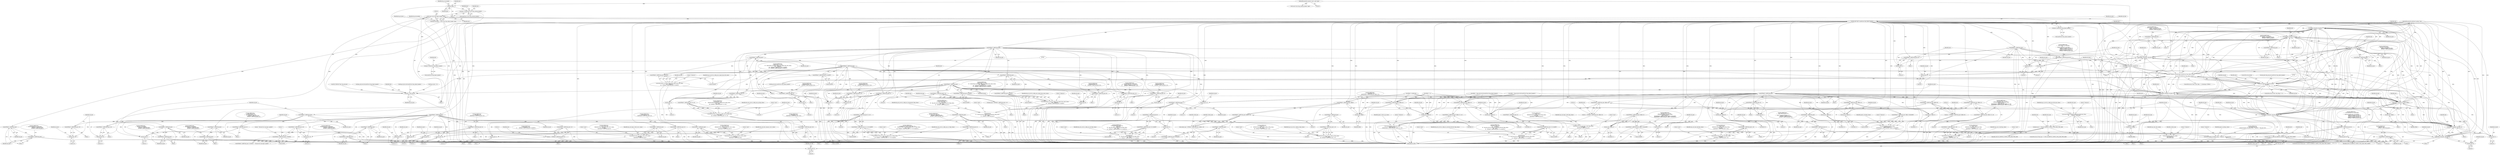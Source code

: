 digraph "1_tcpdump_a25211918f2e790c67d859d20ccf8dbb81da1598@API" {
"1000223" [label="(Call,tptr+=sizeof(const struct lmp_common_header))"];
"1000129" [label="(Call,tptr=pptr)"];
"1000111" [label="(MethodParameterIn,register const u_char *pptr)"];
"1000243" [label="(Call,(const struct lmp_object_header *)tptr)"];
"1000241" [label="(Call,lmp_obj_header = (const struct lmp_object_header *)tptr)"];
"1000307" [label="(Call,obj_tptr=tptr+sizeof(struct lmp_object_header))"];
"1000343" [label="(Call,EXTRACT_32BITS(obj_tptr))"];
"1000345" [label="(Call,EXTRACT_32BITS(obj_tptr))"];
"1000366" [label="(Call,ipaddr_string(ndo, obj_tptr))"];
"1000369" [label="(Call,EXTRACT_32BITS(obj_tptr))"];
"1000380" [label="(Call,ip6addr_string(ndo, obj_tptr))"];
"1000383" [label="(Call,EXTRACT_32BITS(obj_tptr))"];
"1000449" [label="(Call,ipaddr_string(ndo, obj_tptr))"];
"1000452" [label="(Call,EXTRACT_32BITS(obj_tptr))"];
"1000529" [label="(Call,ipaddr_string(ndo, obj_tptr+4))"];
"1000540" [label="(Call,ipaddr_string(ndo, obj_tptr+8))"];
"1000581" [label="(Call,ipaddr_string(ndo, obj_tptr+4))"];
"1000592" [label="(Call,ipaddr_string(ndo, obj_tptr+8))"];
"1000947" [label="(Call,ipaddr_string(ndo, obj_tptr+offset))"];
"1001070" [label="(Call,ipaddr_string(ndo, obj_tptr+offset))"];
"1001283" [label="(Call,ipaddr_string(ndo, obj_tptr+12))"];
"1001347" [label="(Call,print_unknown_data(ndo,obj_tptr,\"\n\t    \",obj_tlen))"];
"1001363" [label="(Call,print_unknown_data(ndo,tptr+sizeof(struct lmp_object_header),\"\n\t    \",\n                               lmp_obj_len-sizeof(struct lmp_object_header)))"];
"1000394" [label="(Call,EXTRACT_32BITS(obj_tptr))"];
"1000396" [label="(Call,EXTRACT_32BITS(obj_tptr))"];
"1000415" [label="(Call,EXTRACT_32BITS(obj_tptr))"];
"1000417" [label="(Call,EXTRACT_32BITS(obj_tptr))"];
"1000427" [label="(Call,EXTRACT_32BITS(obj_tptr))"];
"1000429" [label="(Call,EXTRACT_32BITS(obj_tptr))"];
"1000471" [label="(Call,EXTRACT_16BITS(obj_tptr))"];
"1000473" [label="(Call,EXTRACT_16BITS(obj_tptr+2))"];
"1000474" [label="(Call,obj_tptr+2)"];
"1000494" [label="(Call,EXTRACT_32BITS(obj_tptr))"];
"1000496" [label="(Call,EXTRACT_32BITS(obj_tptr+4))"];
"1000497" [label="(Call,obj_tptr+4)"];
"1000516" [label="(Call,EXTRACT_16BITS(obj_tptr))"];
"1000515" [label="(Call,EXTRACT_16BITS(obj_tptr)>>8)"];
"1000512" [label="(Call,bittok2str(lmp_obj_te_link_flag_values,\n \t\t\t\"none\",\n\t\t\tEXTRACT_16BITS(obj_tptr)>>8))"];
"1000531" [label="(Call,obj_tptr+4)"];
"1000535" [label="(Call,EXTRACT_32BITS(obj_tptr+4))"];
"1000536" [label="(Call,obj_tptr+4)"];
"1000542" [label="(Call,obj_tptr+8)"];
"1000545" [label="(Call,EXTRACT_32BITS(obj_tptr+8))"];
"1000546" [label="(Call,obj_tptr+8)"];
"1000567" [label="(Call,EXTRACT_16BITS(obj_tptr))"];
"1000566" [label="(Call,EXTRACT_16BITS(obj_tptr)>>8)"];
"1000563" [label="(Call,bittok2str(lmp_obj_data_link_flag_values,\n\t\t\t\"none\",\n\t\t\tEXTRACT_16BITS(obj_tptr)>>8))"];
"1000583" [label="(Call,obj_tptr+4)"];
"1000587" [label="(Call,EXTRACT_32BITS(obj_tptr+4))"];
"1000588" [label="(Call,obj_tptr+4)"];
"1000594" [label="(Call,obj_tptr+8)"];
"1000597" [label="(Call,EXTRACT_32BITS(obj_tptr+8))"];
"1000598" [label="(Call,obj_tptr+8)"];
"1000621" [label="(Call,EXTRACT_16BITS(obj_tptr+offset))"];
"1000620" [label="(Call,EXTRACT_16BITS(obj_tptr+offset)>>8)"];
"1000618" [label="(Call,subobj_type = EXTRACT_16BITS(obj_tptr+offset)>>8)"];
"1000640" [label="(Call,tok2str(lmp_data_link_subobj,\n\t\t\t\t\t\"Unknown\",\n\t\t\t\t\tsubobj_type))"];
"1000622" [label="(Call,obj_tptr+offset)"];
"1000661" [label="(Call,EXTRACT_16BITS(obj_tptr+offset+2))"];
"1000660" [label="(Call,EXTRACT_16BITS(obj_tptr+offset+2)>>8)"];
"1000657" [label="(Call,tok2str(gmpls_switch_cap_values,\n\t\t\t\t\t\t\"Unknown\",\n\t\t\t\t\t\tEXTRACT_16BITS(obj_tptr+offset+2)>>8))"];
"1000662" [label="(Call,obj_tptr+offset+2)"];
"1000669" [label="(Call,EXTRACT_16BITS(obj_tptr+offset+2))"];
"1000668" [label="(Call,EXTRACT_16BITS(obj_tptr+offset+2)>>8)"];
"1000670" [label="(Call,obj_tptr+offset+2)"];
"1000686" [label="(Call,EXTRACT_16BITS(obj_tptr+offset+2))"];
"1000685" [label="(Call,EXTRACT_16BITS(obj_tptr+offset+2)&0x00FF)"];
"1000682" [label="(Call,tok2str(gmpls_encoding_values,\n\t\t\t\t\t\t\"Unknown\",\n\t\t\t\t\t\tEXTRACT_16BITS(obj_tptr+offset+2)&0x00FF))"];
"1000815" [label="(Call,tok2str(gmpls_encoding_values, \"Unknown\", *(obj_tptr+8)))"];
"1000687" [label="(Call,obj_tptr+offset+2)"];
"1000694" [label="(Call,EXTRACT_16BITS(obj_tptr+offset+2))"];
"1000693" [label="(Call,EXTRACT_16BITS(obj_tptr+offset+2)&0x00FF)"];
"1000695" [label="(Call,obj_tptr+offset+2)"];
"1000705" [label="(Call,EXTRACT_32BITS(obj_tptr+offset+4))"];
"1000701" [label="(Call,bw.i = EXTRACT_32BITS(obj_tptr+offset+4))"];
"1000706" [label="(Call,obj_tptr+offset+4)"];
"1000727" [label="(Call,EXTRACT_32BITS(obj_tptr+offset+8))"];
"1000723" [label="(Call,bw.i = EXTRACT_32BITS(obj_tptr+offset+8))"];
"1000728" [label="(Call,obj_tptr+offset+8)"];
"1000752" [label="(Call,EXTRACT_32BITS(obj_tptr+offset+4))"];
"1000753" [label="(Call,obj_tptr+offset+4)"];
"1000790" [label="(Call,EXTRACT_16BITS(obj_tptr))"];
"1000787" [label="(Call,bittok2str(lmp_obj_begin_verify_flag_values,\n \t\t\t\"none\",\n\t\t\tEXTRACT_16BITS(obj_tptr)))"];
"1000797" [label="(Call,EXTRACT_16BITS(obj_tptr+2))"];
"1000798" [label="(Call,obj_tptr+2)"];
"1000806" [label="(Call,EXTRACT_32BITS(obj_tptr+4))"];
"1000807" [label="(Call,obj_tptr+4)"];
"1000819" [label="(Call,obj_tptr+8)"];
"1000828" [label="(Call,EXTRACT_16BITS(obj_tptr+10))"];
"1000829" [label="(Call,obj_tptr+10)"];
"1000833" [label="(Call,EXTRACT_16BITS(obj_tptr+10))"];
"1000834" [label="(Call,obj_tptr+10)"];
"1000839" [label="(Call,EXTRACT_16BITS(obj_tptr+10))"];
"1000838" [label="(Call,EXTRACT_16BITS(obj_tptr+10)&8000)"];
"1000840" [label="(Call,obj_tptr+10)"];
"1000850" [label="(Call,EXTRACT_32BITS(obj_tptr+12))"];
"1000846" [label="(Call,bw.i = EXTRACT_32BITS(obj_tptr+12))"];
"1000851" [label="(Call,obj_tptr+12)"];
"1000871" [label="(Call,EXTRACT_32BITS(obj_tptr+16))"];
"1000872" [label="(Call,obj_tptr+16)"];
"1000892" [label="(Call,EXTRACT_16BITS(obj_tptr))"];
"1000894" [label="(Call,EXTRACT_16BITS(obj_tptr+2))"];
"1000895" [label="(Call,obj_tptr+2)"];
"1000914" [label="(Call,EXTRACT_32BITS(obj_tptr))"];
"1000949" [label="(Call,obj_tptr+offset)"];
"1001072" [label="(Call,obj_tptr+offset)"];
"1001102" [label="(Call,EXTRACT_32BITS(obj_tptr))"];
"1001099" [label="(Call,bittok2str(lmp_obj_begin_verify_error_values,\n \t\t\t\"none\",\n \t\t\tEXTRACT_32BITS(obj_tptr)))"];
"1001114" [label="(Call,EXTRACT_32BITS(obj_tptr))"];
"1001111" [label="(Call,bittok2str(lmp_obj_link_summary_error_values,\n \t\t\t\"none\",\n\t\t\tEXTRACT_32BITS(obj_tptr)))"];
"1001136" [label="(Call,EXTRACT_16BITS(obj_tptr))"];
"1001135" [label="(Call,EXTRACT_16BITS(obj_tptr)>>8)"];
"1001132" [label="(Call,bittok2str(lmp_obj_service_config_sp_flag_values,\n \t\t\t\t  \"none\",\n\t\t\t\t  EXTRACT_16BITS(obj_tptr)>>8))"];
"1001145" [label="(Call,EXTRACT_16BITS(obj_tptr))"];
"1001144" [label="(Call,EXTRACT_16BITS(obj_tptr) & 0x00FF)"];
"1001153" [label="(Call,EXTRACT_16BITS(obj_tptr))"];
"1001152" [label="(Call,EXTRACT_16BITS(obj_tptr)>>8)"];
"1001150" [label="(Call,link_type = EXTRACT_16BITS(obj_tptr)>>8)"];
"1001162" [label="(Call,tok2str(lmp_sd_service_config_cpsa_link_type_values,\n \t\t\t       \"Unknown\", link_type))"];
"1001168" [label="(Call,link_type == LMP_SD_SERVICE_CONFIG_CPSA_LINK_TYPE_SDH)"];
"1001190" [label="(Call,link_type == LMP_SD_SERVICE_CONFIG_CPSA_LINK_TYPE_SONET)"];
"1001182" [label="(Call,EXTRACT_16BITS(obj_tptr))"];
"1001181" [label="(Call,EXTRACT_16BITS(obj_tptr) & 0x00FF)"];
"1001178" [label="(Call,tok2str(lmp_sd_service_config_cpsa_signal_type_sdh_values,\n \t\t\t\t   \"Unknown\",\n\t\t\t\t   EXTRACT_16BITS(obj_tptr) & 0x00FF))"];
"1001186" [label="(Call,EXTRACT_16BITS(obj_tptr))"];
"1001185" [label="(Call,EXTRACT_16BITS(obj_tptr) & 0x00FF)"];
"1001204" [label="(Call,EXTRACT_16BITS(obj_tptr))"];
"1001203" [label="(Call,EXTRACT_16BITS(obj_tptr) & 0x00FF)"];
"1001200" [label="(Call,tok2str(lmp_sd_service_config_cpsa_signal_type_sonet_values,\n \t\t\t\t   \"Unknown\",\n\t\t\t\t   EXTRACT_16BITS(obj_tptr) & 0x00FF))"];
"1001208" [label="(Call,EXTRACT_16BITS(obj_tptr))"];
"1001207" [label="(Call,EXTRACT_16BITS(obj_tptr) & 0x00FF)"];
"1001220" [label="(Call,EXTRACT_16BITS(obj_tptr+2))"];
"1001219" [label="(Call,EXTRACT_16BITS(obj_tptr+2)>>8)"];
"1001216" [label="(Call,bittok2str(lmp_obj_service_config_cpsa_tp_flag_values,\n \t\t\t\t  \"none\",\n\t\t\t\t  EXTRACT_16BITS(obj_tptr+2)>>8))"];
"1001221" [label="(Call,obj_tptr+2)"];
"1001235" [label="(Call,EXTRACT_16BITS(obj_tptr+2))"];
"1001234" [label="(Call,EXTRACT_16BITS(obj_tptr+2)>>8)"];
"1001233" [label="(Call,EXTRACT_16BITS(obj_tptr+2)>>8 & 0x00FF)"];
"1001230" [label="(Call,bittok2str(lmp_obj_service_config_cpsa_cct_flag_values,\n \t\t\t\t  \"none\",\n\t\t\t\t  EXTRACT_16BITS(obj_tptr+2)>>8 & 0x00FF))"];
"1001236" [label="(Call,obj_tptr+2)"];
"1001246" [label="(Call,EXTRACT_16BITS(obj_tptr+4))"];
"1001247" [label="(Call,obj_tptr+4)"];
"1001255" [label="(Call,EXTRACT_16BITS(obj_tptr+6))"];
"1001256" [label="(Call,obj_tptr+6)"];
"1001264" [label="(Call,EXTRACT_16BITS(obj_tptr+8))"];
"1001265" [label="(Call,obj_tptr+8)"];
"1001273" [label="(Call,EXTRACT_16BITS(obj_tptr+10))"];
"1001274" [label="(Call,obj_tptr+10)"];
"1001285" [label="(Call,obj_tptr+12)"];
"1001288" [label="(Call,EXTRACT_32BITS(obj_tptr+12))"];
"1001289" [label="(Call,obj_tptr+12)"];
"1001302" [label="(Call,EXTRACT_32BITS(obj_tptr))"];
"1001299" [label="(Call,bittok2str(\n\t\t\t   lmp_obj_service_config_nsa_transparency_flag_values,\n\t\t\t   \"none\",\n\t\t\t   EXTRACT_32BITS(obj_tptr)))"];
"1001313" [label="(Call,EXTRACT_16BITS(obj_tptr+6))"];
"1001312" [label="(Call,EXTRACT_16BITS(obj_tptr+6) & 0x00FF)"];
"1001309" [label="(Call,bittok2str(\n \t\t\t   lmp_obj_service_config_nsa_tcm_flag_values,\n \t\t\t   \"none\",\n\t\t\t   EXTRACT_16BITS(obj_tptr+6) & 0x00FF))"];
"1001314" [label="(Call,obj_tptr+6)"];
"1001329" [label="(Call,EXTRACT_16BITS(obj_tptr+2))"];
"1001328" [label="(Call,EXTRACT_16BITS(obj_tptr+2) & 0x00FF)"];
"1001325" [label="(Call,bittok2str(\n \t\t\t   lmp_obj_service_config_nsa_network_diversity_flag_values,\n \t\t\t   \"none\",\n\t\t\t   EXTRACT_16BITS(obj_tptr+2) & 0x00FF))"];
"1001330" [label="(Call,obj_tptr+2)"];
"1000309" [label="(Call,tptr+sizeof(struct lmp_object_header))"];
"1001365" [label="(Call,tptr+sizeof(struct lmp_object_header))"];
"1001374" [label="(Call,tptr+=lmp_obj_len)"];
"1000133" [label="(Identifier,lmp_com_header)"];
"1000465" [label="(Call,ND_PRINT((ndo, \"\n\t    Hello Interval: %u\n\t    Hello Dead Interval: %u\",\n                        EXTRACT_16BITS(obj_tptr),\n                        EXTRACT_16BITS(obj_tptr+2))))"];
"1001109" [label="(Block,)"];
"1000443" [label="(Call,ND_PRINT((ndo, \"\n\t    Node ID: %s (0x%08x)\",\n                        ipaddr_string(ndo, obj_tptr),\n                        EXTRACT_32BITS(obj_tptr))))"];
"1000597" [label="(Call,EXTRACT_32BITS(obj_tptr+8))"];
"1001155" [label="(Literal,8)"];
"1001101" [label="(Literal,\"none\")"];
"1000367" [label="(Identifier,ndo)"];
"1001153" [label="(Call,EXTRACT_16BITS(obj_tptr))"];
"1001183" [label="(Identifier,obj_tptr)"];
"1001246" [label="(Call,EXTRACT_16BITS(obj_tptr+4))"];
"1000754" [label="(Identifier,obj_tptr)"];
"1001256" [label="(Call,obj_tptr+6)"];
"1001250" [label="(Call,ND_PRINT((ndo, \"\n\t Maximum NCC: %u\",\n\t\t       EXTRACT_16BITS(obj_tptr+6))))"];
"1001374" [label="(Call,tptr+=lmp_obj_len)"];
"1001057" [label="(Call,lmp_obj_len-(int)sizeof(struct lmp_object_header))"];
"1001069" [label="(Block,)"];
"1000510" [label="(Block,)"];
"1000472" [label="(Identifier,obj_tptr)"];
"1000548" [label="(Literal,8)"];
"1001228" [label="(Block,)"];
"1001147" [label="(Literal,0x00FF)"];
"1000497" [label="(Call,obj_tptr+4)"];
"1001351" [label="(Identifier,obj_tlen)"];
"1001203" [label="(Call,EXTRACT_16BITS(obj_tptr) & 0x00FF)"];
"1000470" [label="(Block,)"];
"1000664" [label="(Call,offset+2)"];
"1000426" [label="(Block,)"];
"1000683" [label="(Identifier,gmpls_encoding_values)"];
"1000818" [label="(Call,*(obj_tptr+8))"];
"1001247" [label="(Call,obj_tptr+4)"];
"1000131" [label="(Identifier,pptr)"];
"1000594" [label="(Call,obj_tptr+8)"];
"1001255" [label="(Call,EXTRACT_16BITS(obj_tptr+6))"];
"1001102" [label="(Call,EXTRACT_32BITS(obj_tptr))"];
"1001288" [label="(Call,EXTRACT_32BITS(obj_tptr+12))"];
"1001348" [label="(Identifier,ndo)"];
"1000834" [label="(Call,obj_tptr+10)"];
"1000950" [label="(Identifier,obj_tptr)"];
"1000893" [label="(Identifier,obj_tptr)"];
"1001152" [label="(Call,EXTRACT_16BITS(obj_tptr)>>8)"];
"1000592" [label="(Call,ipaddr_string(ndo, obj_tptr+8))"];
"1001201" [label="(Identifier,lmp_sd_service_config_cpsa_signal_type_sonet_values)"];
"1000832" [label="(Block,)"];
"1000625" [label="(Literal,8)"];
"1000429" [label="(Call,EXTRACT_32BITS(obj_tptr))"];
"1001248" [label="(Identifier,obj_tptr)"];
"1001181" [label="(Call,EXTRACT_16BITS(obj_tptr) & 0x00FF)"];
"1001111" [label="(Call,bittok2str(lmp_obj_link_summary_error_values,\n \t\t\t\"none\",\n\t\t\tEXTRACT_32BITS(obj_tptr)))"];
"1000954" [label="(Identifier,obj_tptr)"];
"1000345" [label="(Call,EXTRACT_32BITS(obj_tptr))"];
"1000792" [label="(Call,ND_PRINT((ndo, \"\n\t    Verify Interval: %u\",\n\t\t\tEXTRACT_16BITS(obj_tptr+2))))"];
"1001204" [label="(Call,EXTRACT_16BITS(obj_tptr))"];
"1001174" [label="(Identifier,ndo)"];
"1000242" [label="(Identifier,lmp_obj_header)"];
"1001301" [label="(Literal,\"none\")"];
"1000843" [label="(Literal,8000)"];
"1000886" [label="(Call,ND_PRINT((ndo, \"\n\t    Verify Dead Interval: %u\"\n                        \"\n\t    Verify Transport Response: %u\",\n                        EXTRACT_16BITS(obj_tptr),\n                       EXTRACT_16BITS(obj_tptr+2))))"];
"1000228" [label="(Identifier,tlen)"];
"1000656" [label="(Block,)"];
"1000396" [label="(Call,EXTRACT_32BITS(obj_tptr))"];
"1000892" [label="(Call,EXTRACT_16BITS(obj_tptr))"];
"1001223" [label="(Literal,2)"];
"1000705" [label="(Call,EXTRACT_32BITS(obj_tptr+offset+4))"];
"1001349" [label="(Identifier,obj_tptr)"];
"1001132" [label="(Call,bittok2str(lmp_obj_service_config_sp_flag_values,\n \t\t\t\t  \"none\",\n\t\t\t\t  EXTRACT_16BITS(obj_tptr)>>8))"];
"1000532" [label="(Identifier,obj_tptr)"];
"1001164" [label="(Literal,\"Unknown\")"];
"1001312" [label="(Call,EXTRACT_16BITS(obj_tptr+6) & 0x00FF)"];
"1001317" [label="(Literal,0x00FF)"];
"1001284" [label="(Identifier,ndo)"];
"1000488" [label="(Call,ND_PRINT((ndo, \"\n\t    Tx Seq: %u, Rx Seq: %u\",\n                        EXTRACT_32BITS(obj_tptr),\n                        EXTRACT_32BITS(obj_tptr+4))))"];
"1000627" [label="(Identifier,subobj_len)"];
"1000750" [label="(Block,)"];
"1000934" [label="(Call,lmp_obj_len-(int)sizeof(struct lmp_object_header))"];
"1000342" [label="(Block,)"];
"1000695" [label="(Call,obj_tptr+offset+2)"];
"1001364" [label="(Identifier,ndo)"];
"1000344" [label="(Identifier,obj_tptr)"];
"1000531" [label="(Call,obj_tptr+4)"];
"1001329" [label="(Call,EXTRACT_16BITS(obj_tptr+2))"];
"1000687" [label="(Call,obj_tptr+offset+2)"];
"1001283" [label="(Call,ipaddr_string(ndo, obj_tptr+12))"];
"1000808" [label="(Identifier,obj_tptr)"];
"1000494" [label="(Call,EXTRACT_32BITS(obj_tptr))"];
"1001253" [label="(Block,)"];
"1000346" [label="(Identifier,obj_tptr)"];
"1000538" [label="(Literal,4)"];
"1001139" [label="(Call,ND_PRINT((ndo, \"\n\t  UNI Version: %u\",\n\t\t       EXTRACT_16BITS(obj_tptr) & 0x00FF)))"];
"1000853" [label="(Literal,12)"];
"1000617" [label="(Block,)"];
"1000394" [label="(Call,EXTRACT_32BITS(obj_tptr))"];
"1000471" [label="(Call,EXTRACT_16BITS(obj_tptr))"];
"1001309" [label="(Call,bittok2str(\n \t\t\t   lmp_obj_service_config_nsa_tcm_flag_values,\n \t\t\t   \"none\",\n\t\t\t   EXTRACT_16BITS(obj_tptr+6) & 0x00FF))"];
"1000798" [label="(Call,obj_tptr+2)"];
"1001240" [label="(Literal,0x00FF)"];
"1000414" [label="(Block,)"];
"1001150" [label="(Call,link_type = EXTRACT_16BITS(obj_tptr)>>8)"];
"1001328" [label="(Call,EXTRACT_16BITS(obj_tptr+2) & 0x00FF)"];
"1001333" [label="(Literal,0x00FF)"];
"1000598" [label="(Call,obj_tptr+8)"];
"1000599" [label="(Identifier,obj_tptr)"];
"1000696" [label="(Identifier,obj_tptr)"];
"1001224" [label="(Literal,8)"];
"1001127" [label="(Call,ND_PRINT((ndo, \"\n\t Flags: %s\",\n \t\t       bittok2str(lmp_obj_service_config_sp_flag_values,\n \t\t\t\t  \"none\",\n\t\t\t\t  EXTRACT_16BITS(obj_tptr)>>8))))"];
"1000897" [label="(Literal,2)"];
"1000785" [label="(Block,)"];
"1001207" [label="(Call,EXTRACT_16BITS(obj_tptr) & 0x00FF)"];
"1000622" [label="(Call,obj_tptr+offset)"];
"1000686" [label="(Call,EXTRACT_16BITS(obj_tptr+offset+2))"];
"1001271" [label="(Block,)"];
"1000839" [label="(Call,EXTRACT_16BITS(obj_tptr+10))"];
"1000871" [label="(Call,EXTRACT_32BITS(obj_tptr+16))"];
"1000707" [label="(Identifier,obj_tptr)"];
"1000311" [label="(Call,sizeof(struct lmp_object_header))"];
"1000618" [label="(Call,subobj_type = EXTRACT_16BITS(obj_tptr+offset)>>8)"];
"1000397" [label="(Identifier,obj_tptr)"];
"1000735" [label="(Identifier,ndo)"];
"1000947" [label="(Call,ipaddr_string(ndo, obj_tptr+offset))"];
"1000528" [label="(Block,)"];
"1001182" [label="(Call,EXTRACT_16BITS(obj_tptr))"];
"1000243" [label="(Call,(const struct lmp_object_header *)tptr)"];
"1000702" [label="(Call,bw.i)"];
"1000828" [label="(Call,EXTRACT_16BITS(obj_tptr+10))"];
"1001133" [label="(Identifier,lmp_obj_service_config_sp_flag_values)"];
"1000797" [label="(Call,EXTRACT_16BITS(obj_tptr+2))"];
"1001315" [label="(Identifier,obj_tptr)"];
"1000533" [label="(Literal,4)"];
"1001222" [label="(Identifier,obj_tptr)"];
"1000224" [label="(Identifier,tptr)"];
"1001225" [label="(Call,ND_PRINT((ndo, \"\n\t Contiguous Concatenation Types: %s\",\n \t\t       bittok2str(lmp_obj_service_config_cpsa_cct_flag_values,\n \t\t\t\t  \"none\",\n\t\t\t\t  EXTRACT_16BITS(obj_tptr+2)>>8 & 0x00FF))))"];
"1001100" [label="(Identifier,lmp_obj_begin_verify_error_values)"];
"1001267" [label="(Literal,8)"];
"1000523" [label="(Call,ND_PRINT((ndo, \"\n\t    Local Link-ID: %s (0x%08x)\"\n \t\t       \"\n\t    Remote Link-ID: %s (0x%08x)\",\n                        ipaddr_string(ndo, obj_tptr+4),\n                       EXTRACT_32BITS(obj_tptr+4),\n                       ipaddr_string(ndo, obj_tptr+8),\n                       EXTRACT_32BITS(obj_tptr+8))))"];
"1001103" [label="(Identifier,obj_tptr)"];
"1000651" [label="(Call,ND_PRINT((ndo, \"\n\t      Switching Type: %s (%u)\",\n\t\t\t\t\ttok2str(gmpls_switch_cap_values,\n\t\t\t\t\t\t\"Unknown\",\n\t\t\t\t\t\tEXTRACT_16BITS(obj_tptr+offset+2)>>8),\n\t\t\t\t\tEXTRACT_16BITS(obj_tptr+offset+2)>>8)))"];
"1000727" [label="(Call,EXTRACT_32BITS(obj_tptr+offset+8))"];
"1001291" [label="(Literal,12)"];
"1000663" [label="(Identifier,obj_tptr)"];
"1001070" [label="(Call,ipaddr_string(ndo, obj_tptr+offset))"];
"1000642" [label="(Literal,\"Unknown\")"];
"1000780" [label="(Block,)"];
"1000567" [label="(Call,EXTRACT_16BITS(obj_tptr))"];
"1001144" [label="(Call,EXTRACT_16BITS(obj_tptr) & 0x00FF)"];
"1000129" [label="(Call,tptr=pptr)"];
"1001286" [label="(Identifier,obj_tptr)"];
"1001112" [label="(Identifier,lmp_obj_link_summary_error_values)"];
"1000473" [label="(Call,EXTRACT_16BITS(obj_tptr+2))"];
"1000747" [label="(Call,ND_PRINT((ndo, \"\n\t      Wavelength: %u\",\n\t\t\t\t\tEXTRACT_32BITS(obj_tptr+offset+4))))"];
"1001303" [label="(Identifier,obj_tptr)"];
"1000624" [label="(Identifier,offset)"];
"1000869" [label="(Block,)"];
"1001299" [label="(Call,bittok2str(\n\t\t\t   lmp_obj_service_config_nsa_transparency_flag_values,\n\t\t\t   \"none\",\n\t\t\t   EXTRACT_32BITS(obj_tptr)))"];
"1001300" [label="(Identifier,lmp_obj_service_config_nsa_transparency_flag_values)"];
"1001178" [label="(Call,tok2str(lmp_sd_service_config_cpsa_signal_type_sdh_values,\n \t\t\t\t   \"Unknown\",\n\t\t\t\t   EXTRACT_16BITS(obj_tptr) & 0x00FF))"];
"1000813" [label="(Block,)"];
"1001323" [label="(Block,)"];
"1001211" [label="(Call,ND_PRINT((ndo, \"\n\t Transparency: %s\",\n \t\t       bittok2str(lmp_obj_service_config_cpsa_tp_flag_values,\n \t\t\t\t  \"none\",\n\t\t\t\t  EXTRACT_16BITS(obj_tptr+2)>>8))))"];
"1001266" [label="(Identifier,obj_tptr)"];
"1000496" [label="(Call,EXTRACT_32BITS(obj_tptr+4))"];
"1000541" [label="(Identifier,ndo)"];
"1000682" [label="(Call,tok2str(gmpls_encoding_values,\n\t\t\t\t\t\t\"Unknown\",\n\t\t\t\t\t\tEXTRACT_16BITS(obj_tptr+offset+2)&0x00FF))"];
"1000517" [label="(Identifier,obj_tptr)"];
"1001325" [label="(Call,bittok2str(\n \t\t\t   lmp_obj_service_config_nsa_network_diversity_flag_values,\n \t\t\t   \"none\",\n\t\t\t   EXTRACT_16BITS(obj_tptr+2) & 0x00FF))"];
"1000542" [label="(Call,obj_tptr+8)"];
"1000816" [label="(Identifier,gmpls_encoding_values)"];
"1001179" [label="(Identifier,lmp_sd_service_config_cpsa_signal_type_sdh_values)"];
"1001376" [label="(Identifier,lmp_obj_len)"];
"1001106" [label="(Call,ND_PRINT((ndo, \"\n\t    Error Code: %s\",\n \t\tbittok2str(lmp_obj_link_summary_error_values,\n \t\t\t\"none\",\n\t\t\tEXTRACT_32BITS(obj_tptr)))))"];
"1001249" [label="(Literal,4)"];
"1000537" [label="(Identifier,obj_tptr)"];
"1001209" [label="(Identifier,obj_tptr)"];
"1000909" [label="(Call,ND_PRINT((ndo, \"\n\t    Verify ID: %u\",\n                        EXTRACT_32BITS(obj_tptr))))"];
"1000415" [label="(Call,EXTRACT_32BITS(obj_tptr))"];
"1001055" [label="(Call,offset < (lmp_obj_len-(int)sizeof(struct lmp_object_header)))"];
"1000588" [label="(Call,obj_tptr+4)"];
"1000384" [label="(Identifier,obj_tptr)"];
"1001200" [label="(Call,tok2str(lmp_sd_service_config_cpsa_signal_type_sonet_values,\n \t\t\t\t   \"Unknown\",\n\t\t\t\t   EXTRACT_16BITS(obj_tptr) & 0x00FF))"];
"1000235" [label="(Block,)"];
"1000831" [label="(Literal,10)"];
"1001169" [label="(Identifier,link_type)"];
"1001170" [label="(Identifier,LMP_SD_SERVICE_CONFIG_CPSA_LINK_TYPE_SDH)"];
"1001162" [label="(Call,tok2str(lmp_sd_service_config_cpsa_link_type_values,\n \t\t\t       \"Unknown\", link_type))"];
"1000530" [label="(Identifier,ndo)"];
"1001189" [label="(ControlStructure,if (link_type == LMP_SD_SERVICE_CONFIG_CPSA_LINK_TYPE_SONET))"];
"1000946" [label="(Block,)"];
"1000543" [label="(Identifier,obj_tptr)"];
"1001072" [label="(Call,obj_tptr+offset)"];
"1000713" [label="(Identifier,ndo)"];
"1000561" [label="(Block,)"];
"1000448" [label="(Block,)"];
"1000847" [label="(Call,bw.i)"];
"1000427" [label="(Call,EXTRACT_32BITS(obj_tptr))"];
"1000451" [label="(Identifier,obj_tptr)"];
"1001236" [label="(Call,obj_tptr+2)"];
"1001184" [label="(Literal,0x00FF)"];
"1000535" [label="(Call,EXTRACT_32BITS(obj_tptr+4))"];
"1000499" [label="(Literal,4)"];
"1000856" [label="(Identifier,ndo)"];
"1001216" [label="(Call,bittok2str(lmp_obj_service_config_cpsa_tp_flag_values,\n \t\t\t\t  \"none\",\n\t\t\t\t  EXTRACT_16BITS(obj_tptr+2)>>8))"];
"1000641" [label="(Identifier,lmp_data_link_subobj)"];
"1000558" [label="(Call,ND_PRINT((ndo, \"\n\t    Flags: [%s]\",\n\t\tbittok2str(lmp_obj_data_link_flag_values,\n\t\t\t\"none\",\n\t\t\tEXTRACT_16BITS(obj_tptr)>>8))))"];
"1000383" [label="(Call,EXTRACT_32BITS(obj_tptr))"];
"1000809" [label="(Literal,4)"];
"1001191" [label="(Identifier,link_type)"];
"1000728" [label="(Call,obj_tptr+offset+8)"];
"1000914" [label="(Call,EXTRACT_32BITS(obj_tptr))"];
"1000569" [label="(Literal,8)"];
"1000587" [label="(Call,EXTRACT_32BITS(obj_tptr+4))"];
"1001353" [label="(ControlStructure,if (ndo->ndo_vflag > 1 || hexdump==TRUE))"];
"1000837" [label="(Call,EXTRACT_16BITS(obj_tptr+10)&8000 ? \" (Payload test messages capable)\" : \"\")"];
"1000658" [label="(Identifier,gmpls_switch_cap_values)"];
"1001163" [label="(Identifier,lmp_sd_service_config_cpsa_link_type_values)"];
"1000546" [label="(Call,obj_tptr+8)"];
"1000791" [label="(Identifier,obj_tptr)"];
"1001277" [label="(Call,ND_PRINT((ndo, \"\n\t    Local Interface ID: %s (0x%08x)\",\n\t\t       ipaddr_string(ndo, obj_tptr+12),\n\t\t       EXTRACT_32BITS(obj_tptr+12))))"];
"1000516" [label="(Call,EXTRACT_16BITS(obj_tptr))"];
"1000667" [label="(Literal,8)"];
"1001099" [label="(Call,bittok2str(lmp_obj_begin_verify_error_values,\n \t\t\t\"none\",\n \t\t\tEXTRACT_32BITS(obj_tptr)))"];
"1000223" [label="(Call,tptr+=sizeof(const struct lmp_common_header))"];
"1000833" [label="(Call,EXTRACT_16BITS(obj_tptr+10))"];
"1000563" [label="(Call,bittok2str(lmp_obj_data_link_flag_values,\n\t\t\t\"none\",\n\t\t\tEXTRACT_16BITS(obj_tptr)>>8))"];
"1000591" [label="(Block,)"];
"1000512" [label="(Call,bittok2str(lmp_obj_te_link_flag_values,\n \t\t\t\"none\",\n\t\t\tEXTRACT_16BITS(obj_tptr)>>8))"];
"1001331" [label="(Identifier,obj_tptr)"];
"1000580" [label="(Block,)"];
"1000575" [label="(Call,ND_PRINT((ndo, \"\n\t    Local Interface ID: %s (0x%08x)\"\n                        \"\n\t    Remote Interface ID: %s (0x%08x)\",\n                        ipaddr_string(ndo, obj_tptr+4),\n                        EXTRACT_32BITS(obj_tptr+4),\n                        ipaddr_string(ndo, obj_tptr+8),\n                        EXTRACT_32BITS(obj_tptr+8))))"];
"1001187" [label="(Identifier,obj_tptr)"];
"1000932" [label="(Call,offset < (lmp_obj_len-(int)sizeof(struct lmp_object_header)))"];
"1000801" [label="(Call,ND_PRINT((ndo, \"\n\t    Data links: %u\",\n\t\t\tEXTRACT_32BITS(obj_tptr+4))))"];
"1000589" [label="(Identifier,obj_tptr)"];
"1000584" [label="(Identifier,obj_tptr)"];
"1001205" [label="(Identifier,obj_tptr)"];
"1000724" [label="(Call,bw.i)"];
"1000581" [label="(Call,ipaddr_string(ndo, obj_tptr+4))"];
"1000840" [label="(Call,obj_tptr+10)"];
"1000807" [label="(Call,obj_tptr+4)"];
"1000851" [label="(Call,obj_tptr+12)"];
"1001386" [label="(MethodReturn,RET)"];
"1001307" [label="(Block,)"];
"1000566" [label="(Call,EXTRACT_16BITS(obj_tptr)>>8)"];
"1000845" [label="(Literal,\"\")"];
"1000111" [label="(MethodParameterIn,register const u_char *pptr)"];
"1001244" [label="(Block,)"];
"1000915" [label="(Identifier,obj_tptr)"];
"1001316" [label="(Literal,6)"];
"1000789" [label="(Literal,\"none\")"];
"1001241" [label="(Call,ND_PRINT((ndo, \"\n\t Minimum NCC: %u\",\n \t\t       EXTRACT_16BITS(obj_tptr+4))))"];
"1001142" [label="(Block,)"];
"1000307" [label="(Call,obj_tptr=tptr+sizeof(struct lmp_object_header))"];
"1001259" [label="(Call,ND_PRINT((ndo, \"\n\t Minimum NVC:%u\",\n\t\t       EXTRACT_16BITS(obj_tptr+8))))"];
"1000697" [label="(Call,offset+2)"];
"1000310" [label="(Identifier,tptr)"];
"1000241" [label="(Call,lmp_obj_header = (const struct lmp_object_header *)tptr)"];
"1000827" [label="(Block,)"];
"1000388" [label="(Call,ND_PRINT((ndo, \"\n\t    Link ID: %u (0x%08x)\",\n                        EXTRACT_32BITS(obj_tptr),\n                        EXTRACT_32BITS(obj_tptr))))"];
"1000660" [label="(Call,EXTRACT_16BITS(obj_tptr+offset+2)>>8)"];
"1000872" [label="(Call,obj_tptr+16)"];
"1000668" [label="(Call,EXTRACT_16BITS(obj_tptr+offset+2)>>8)"];
"1000645" [label="(Identifier,subobj_type)"];
"1001239" [label="(Literal,8)"];
"1001258" [label="(Literal,6)"];
"1001289" [label="(Call,obj_tptr+12)"];
"1000544" [label="(Literal,8)"];
"1000507" [label="(Call,ND_PRINT((ndo, \"\n\t    Flags: [%s]\",\n\t\tbittok2str(lmp_obj_te_link_flag_values,\n \t\t\t\"none\",\n\t\t\tEXTRACT_16BITS(obj_tptr)>>8))))"];
"1000810" [label="(Call,ND_PRINT((ndo, \"\n\t    Encoding type: %s\",\n\t\t\ttok2str(gmpls_encoding_values, \"Unknown\", *(obj_tptr+8)))))"];
"1000536" [label="(Call,obj_tptr+4)"];
"1001363" [label="(Call,print_unknown_data(ndo,tptr+sizeof(struct lmp_object_header),\"\n\t    \",\n                               lmp_obj_len-sizeof(struct lmp_object_header)))"];
"1001208" [label="(Call,EXTRACT_16BITS(obj_tptr))"];
"1000806" [label="(Call,EXTRACT_32BITS(obj_tptr+4))"];
"1001180" [label="(Literal,\"Unknown\")"];
"1000804" [label="(Block,)"];
"1000547" [label="(Identifier,obj_tptr)"];
"1001264" [label="(Call,EXTRACT_16BITS(obj_tptr+8))"];
"1000428" [label="(Identifier,obj_tptr)"];
"1000782" [label="(Call,ND_PRINT((ndo, \"\n\t    Flags: %s\",\n \t\tbittok2str(lmp_obj_begin_verify_flag_values,\n \t\t\t\"none\",\n\t\t\tEXTRACT_16BITS(obj_tptr)))))"];
"1001268" [label="(Call,ND_PRINT((ndo, \"\n\t Maximum NVC:%u\",\n\t\t       EXTRACT_16BITS(obj_tptr+10))))"];
"1000873" [label="(Identifier,obj_tptr)"];
"1000225" [label="(Call,sizeof(const struct lmp_common_header))"];
"1000308" [label="(Identifier,obj_tptr)"];
"1001210" [label="(Literal,0x00FF)"];
"1000819" [label="(Call,obj_tptr+8)"];
"1000700" [label="(Literal,0x00FF)"];
"1000752" [label="(Call,EXTRACT_32BITS(obj_tptr+offset+4))"];
"1000596" [label="(Literal,8)"];
"1001287" [label="(Literal,12)"];
"1001378" [label="(Identifier,tlen)"];
"1000366" [label="(Call,ipaddr_string(ndo, obj_tptr))"];
"1001097" [label="(Block,)"];
"1000568" [label="(Identifier,obj_tptr)"];
"1000850" [label="(Call,EXTRACT_32BITS(obj_tptr+12))"];
"1000788" [label="(Identifier,lmp_obj_begin_verify_flag_values)"];
"1000565" [label="(Literal,\"none\")"];
"1001186" [label="(Call,EXTRACT_16BITS(obj_tptr))"];
"1000595" [label="(Identifier,obj_tptr)"];
"1000755" [label="(Call,offset+4)"];
"1000659" [label="(Literal,\"Unknown\")"];
"1000672" [label="(Call,offset+2)"];
"1000382" [label="(Identifier,obj_tptr)"];
"1001168" [label="(Call,link_type == LMP_SD_SERVICE_CONFIG_CPSA_LINK_TYPE_SDH)"];
"1001196" [label="(Identifier,ndo)"];
"1001190" [label="(Call,link_type == LMP_SD_SERVICE_CONFIG_CPSA_LINK_TYPE_SONET)"];
"1000846" [label="(Call,bw.i = EXTRACT_32BITS(obj_tptr+12))"];
"1001238" [label="(Literal,2)"];
"1001137" [label="(Identifier,obj_tptr)"];
"1001304" [label="(Call,ND_PRINT((ndo, \"\n\t TCM Monitoring Flags: %s\",\n \t\t       bittok2str(\n \t\t\t   lmp_obj_service_config_nsa_tcm_flag_values,\n \t\t\t   \"none\",\n\t\t\t   EXTRACT_16BITS(obj_tptr+6) & 0x00FF))))"];
"1001367" [label="(Call,sizeof(struct lmp_object_header))"];
"1000393" [label="(Block,)"];
"1000474" [label="(Call,obj_tptr+2)"];
"1000643" [label="(Identifier,subobj_type)"];
"1000379" [label="(Block,)"];
"1001130" [label="(Block,)"];
"1000835" [label="(Identifier,obj_tptr)"];
"1001166" [label="(Identifier,link_type)"];
"1000476" [label="(Literal,2)"];
"1000585" [label="(Literal,4)"];
"1001235" [label="(Call,EXTRACT_16BITS(obj_tptr+2))"];
"1001231" [label="(Identifier,lmp_obj_service_config_cpsa_cct_flag_values)"];
"1001276" [label="(Literal,10)"];
"1001282" [label="(Block,)"];
"1001327" [label="(Literal,\"none\")"];
"1000583" [label="(Call,obj_tptr+4)"];
"1001172" [label="(Call,ND_PRINT((ndo, \"\n\t Signal Type: %s (%u)\",\n \t\t\t   tok2str(lmp_sd_service_config_cpsa_signal_type_sdh_values,\n \t\t\t\t   \"Unknown\",\n\t\t\t\t   EXTRACT_16BITS(obj_tptr) & 0x00FF),\n\t\t\t   EXTRACT_16BITS(obj_tptr) & 0x00FF)))"];
"1001232" [label="(Literal,\"none\")"];
"1001199" [label="(Block,)"];
"1000606" [label="(Call,offset = 12)"];
"1001352" [label="(ControlStructure,break;)"];
"1000844" [label="(Literal,\" (Payload test messages capable)\")"];
"1000949" [label="(Call,obj_tptr+offset)"];
"1000475" [label="(Identifier,obj_tptr)"];
"1001154" [label="(Identifier,obj_tptr)"];
"1001220" [label="(Call,EXTRACT_16BITS(obj_tptr+2))"];
"1000817" [label="(Literal,\"Unknown\")"];
"1000518" [label="(Literal,8)"];
"1001071" [label="(Identifier,ndo)"];
"1001219" [label="(Call,EXTRACT_16BITS(obj_tptr+2)>>8)"];
"1000661" [label="(Call,EXTRACT_16BITS(obj_tptr+offset+2))"];
"1000545" [label="(Call,EXTRACT_32BITS(obj_tptr+8))"];
"1001115" [label="(Identifier,obj_tptr)"];
"1000365" [label="(Block,)"];
"1000495" [label="(Identifier,obj_tptr)"];
"1000842" [label="(Literal,10)"];
"1000874" [label="(Literal,16)"];
"1000684" [label="(Literal,\"Unknown\")"];
"1000753" [label="(Call,obj_tptr+offset+4)"];
"1001275" [label="(Identifier,obj_tptr)"];
"1000529" [label="(Call,ipaddr_string(ndo, obj_tptr+4))"];
"1001145" [label="(Call,EXTRACT_16BITS(obj_tptr))"];
"1000800" [label="(Literal,2)"];
"1000313" [label="(Call,obj_tlen=lmp_obj_len-sizeof(struct lmp_object_header))"];
"1000368" [label="(Identifier,obj_tptr)"];
"1001188" [label="(Literal,0x00FF)"];
"1000640" [label="(Call,tok2str(lmp_data_link_subobj,\n\t\t\t\t\t\"Unknown\",\n\t\t\t\t\tsubobj_type))"];
"1001285" [label="(Call,obj_tptr+12)"];
"1001230" [label="(Call,bittok2str(lmp_obj_service_config_cpsa_cct_flag_values,\n \t\t\t\t  \"none\",\n\t\t\t\t  EXTRACT_16BITS(obj_tptr+2)>>8 & 0x00FF))"];
"1000453" [label="(Identifier,obj_tptr)"];
"1000852" [label="(Identifier,obj_tptr)"];
"1001213" [label="(Identifier,ndo)"];
"1000621" [label="(Call,EXTRACT_16BITS(obj_tptr+offset))"];
"1001237" [label="(Identifier,obj_tptr)"];
"1000515" [label="(Call,EXTRACT_16BITS(obj_tptr)>>8)"];
"1000593" [label="(Identifier,ndo)"];
"1001297" [label="(Block,)"];
"1001161" [label="(Block,)"];
"1000894" [label="(Call,EXTRACT_16BITS(obj_tptr+2))"];
"1000430" [label="(Identifier,obj_tptr)"];
"1001136" [label="(Call,EXTRACT_16BITS(obj_tptr))"];
"1000701" [label="(Call,bw.i = EXTRACT_32BITS(obj_tptr+offset+4))"];
"1000360" [label="(Call,ND_PRINT((ndo, \"\n\t    IPv4 Link ID: %s (0x%08x)\",\n                        ipaddr_string(ndo, obj_tptr),\n                        EXTRACT_32BITS(obj_tptr))))"];
"1000838" [label="(Call,EXTRACT_16BITS(obj_tptr+10)&8000)"];
"1001192" [label="(Identifier,LMP_SD_SERVICE_CONFIG_CPSA_LINK_TYPE_SONET)"];
"1001314" [label="(Call,obj_tptr+6)"];
"1000895" [label="(Call,obj_tptr+2)"];
"1000657" [label="(Call,tok2str(gmpls_switch_cap_values,\n\t\t\t\t\t\t\"Unknown\",\n\t\t\t\t\t\tEXTRACT_16BITS(obj_tptr+offset+2)>>8))"];
"1001134" [label="(Literal,\"none\")"];
"1001234" [label="(Call,EXTRACT_16BITS(obj_tptr+2)>>8)"];
"1001302" [label="(Call,EXTRACT_32BITS(obj_tptr))"];
"1000694" [label="(Call,EXTRACT_16BITS(obj_tptr+offset+2))"];
"1001165" [label="(Identifier,link_type)"];
"1000600" [label="(Literal,8)"];
"1000134" [label="(Call,(const struct lmp_common_header *)pptr)"];
"1000706" [label="(Call,obj_tptr+offset+4)"];
"1000416" [label="(Identifier,obj_tptr)"];
"1000623" [label="(Identifier,obj_tptr)"];
"1001202" [label="(Literal,\"Unknown\")"];
"1000685" [label="(Call,EXTRACT_16BITS(obj_tptr+offset+2)&0x00FF)"];
"1000693" [label="(Call,EXTRACT_16BITS(obj_tptr+offset+2)&0x00FF)"];
"1001146" [label="(Identifier,obj_tptr)"];
"1001177" [label="(Block,)"];
"1000417" [label="(Call,EXTRACT_32BITS(obj_tptr))"];
"1000369" [label="(Call,EXTRACT_32BITS(obj_tptr))"];
"1000841" [label="(Identifier,obj_tptr)"];
"1000815" [label="(Call,tok2str(gmpls_encoding_values, \"Unknown\", *(obj_tptr+8)))"];
"1000948" [label="(Identifier,ndo)"];
"1001370" [label="(Call,lmp_obj_len-sizeof(struct lmp_object_header))"];
"1000689" [label="(Call,offset+2)"];
"1000498" [label="(Identifier,obj_tptr)"];
"1000675" [label="(Literal,8)"];
"1000676" [label="(Call,ND_PRINT((ndo, \"\n\t      Encoding Type: %s (%u)\",\n\t\t\t\t\ttok2str(gmpls_encoding_values,\n\t\t\t\t\t\t\"Unknown\",\n\t\t\t\t\t\tEXTRACT_16BITS(obj_tptr+offset+2)&0x00FF),\n\t\t\t\t\tEXTRACT_16BITS(obj_tptr+offset+2)&0x00FF)))"];
"1001365" [label="(Call,tptr+sizeof(struct lmp_object_header))"];
"1001274" [label="(Call,obj_tptr+10)"];
"1001073" [label="(Identifier,obj_tptr)"];
"1000450" [label="(Identifier,ndo)"];
"1001185" [label="(Call,EXTRACT_16BITS(obj_tptr) & 0x00FF)"];
"1001214" [label="(Block,)"];
"1001273" [label="(Call,EXTRACT_16BITS(obj_tptr+10))"];
"1000836" [label="(Literal,10)"];
"1001330" [label="(Call,obj_tptr+2)"];
"1001221" [label="(Call,obj_tptr+2)"];
"1000662" [label="(Call,obj_tptr+offset+2)"];
"1001074" [label="(Identifier,offset)"];
"1000799" [label="(Identifier,obj_tptr)"];
"1001094" [label="(Call,ND_PRINT((ndo, \"\n\t    Error Code: %s\",\n \t\tbittok2str(lmp_obj_begin_verify_error_values,\n \t\t\t\"none\",\n \t\t\tEXTRACT_32BITS(obj_tptr)))))"];
"1000681" [label="(Block,)"];
"1000649" [label="(Block,)"];
"1000564" [label="(Identifier,lmp_obj_data_link_flag_values)"];
"1000669" [label="(Call,EXTRACT_16BITS(obj_tptr+offset+2))"];
"1001313" [label="(Call,EXTRACT_16BITS(obj_tptr+6))"];
"1000671" [label="(Identifier,obj_tptr)"];
"1001135" [label="(Call,EXTRACT_16BITS(obj_tptr)>>8)"];
"1000912" [label="(Block,)"];
"1001341" [label="(ControlStructure,if (ndo->ndo_vflag <= 1))"];
"1000513" [label="(Identifier,lmp_obj_te_link_flag_values)"];
"1000829" [label="(Call,obj_tptr+10)"];
"1001326" [label="(Identifier,lmp_obj_service_config_nsa_network_diversity_flag_values)"];
"1000381" [label="(Identifier,ndo)"];
"1001206" [label="(Literal,0x00FF)"];
"1000418" [label="(Identifier,obj_tptr)"];
"1001125" [label="(Block,)"];
"1001217" [label="(Identifier,lmp_obj_service_config_cpsa_tp_flag_values)"];
"1001375" [label="(Identifier,tptr)"];
"1000692" [label="(Literal,0x00FF)"];
"1000821" [label="(Literal,8)"];
"1000245" [label="(Identifier,tptr)"];
"1001158" [label="(Identifier,ndo)"];
"1001366" [label="(Identifier,tptr)"];
"1001113" [label="(Literal,\"none\")"];
"1001262" [label="(Block,)"];
"1000866" [label="(Call,ND_PRINT((ndo, \"\n\t    Wavelength: %u\",\n\t\t\tEXTRACT_32BITS(obj_tptr+16))))"];
"1001218" [label="(Literal,\"none\")"];
"1001138" [label="(Literal,8)"];
"1000586" [label="(Block,)"];
"1000582" [label="(Identifier,ndo)"];
"1000540" [label="(Call,ipaddr_string(ndo, obj_tptr+8))"];
"1000493" [label="(Block,)"];
"1001194" [label="(Call,ND_PRINT((ndo, \"\n\t Signal Type: %s (%u)\",\n \t\t\t   tok2str(lmp_sd_service_config_cpsa_signal_type_sonet_values,\n \t\t\t\t   \"Unknown\",\n\t\t\t\t   EXTRACT_16BITS(obj_tptr) & 0x00FF),\n\t\t\t   EXTRACT_16BITS(obj_tptr) & 0x00FF)))"];
"1000951" [label="(Identifier,offset)"];
"1000452" [label="(Call,EXTRACT_32BITS(obj_tptr))"];
"1000409" [label="(Call,ND_PRINT((ndo, \"\n\t    Message ID: %u (0x%08x)\",\n                        EXTRACT_32BITS(obj_tptr),\n                        EXTRACT_32BITS(obj_tptr))))"];
"1000795" [label="(Block,)"];
"1001151" [label="(Identifier,link_type)"];
"1000891" [label="(Block,)"];
"1001332" [label="(Literal,2)"];
"1000309" [label="(Call,tptr+sizeof(struct lmp_object_header))"];
"1000343" [label="(Call,EXTRACT_32BITS(obj_tptr))"];
"1001294" [label="(Call,ND_PRINT((ndo, \"\n\t Transparency Flags: %s\",\n \t\t       bittok2str(\n\t\t\t   lmp_obj_service_config_nsa_transparency_flag_values,\n\t\t\t   \"none\",\n\t\t\t   EXTRACT_32BITS(obj_tptr)))))"];
"1000730" [label="(Call,offset+8)"];
"1000314" [label="(Identifier,obj_tlen)"];
"1001114" [label="(Call,EXTRACT_32BITS(obj_tptr))"];
"1000380" [label="(Call,ip6addr_string(ndo, obj_tptr))"];
"1000337" [label="(Call,ND_PRINT((ndo, \"\n\t    Control Channel ID: %u (0x%08x)\",\n                        EXTRACT_32BITS(obj_tptr),\n                        EXTRACT_32BITS(obj_tptr))))"];
"1000534" [label="(Block,)"];
"1000110" [label="(MethodParameterIn,netdissect_options *ndo)"];
"1000790" [label="(Call,EXTRACT_16BITS(obj_tptr))"];
"1001233" [label="(Call,EXTRACT_16BITS(obj_tptr+2)>>8 & 0x00FF)"];
"1000620" [label="(Call,EXTRACT_16BITS(obj_tptr+offset)>>8)"];
"1000374" [label="(Call,ND_PRINT((ndo, \"\n\t    IPv6 Link ID: %s (0x%08x)\",\n                        ip6addr_string(ndo, obj_tptr),\n                        EXTRACT_32BITS(obj_tptr))))"];
"1000830" [label="(Identifier,obj_tptr)"];
"1001265" [label="(Call,obj_tptr+8)"];
"1001167" [label="(ControlStructure,if (link_type == LMP_SD_SERVICE_CONFIG_CPSA_LINK_TYPE_SDH))"];
"1001311" [label="(Literal,\"none\")"];
"1001369" [label="(Literal,\"\n\t    \")"];
"1000619" [label="(Identifier,subobj_type)"];
"1000639" [label="(Block,)"];
"1000539" [label="(Block,)"];
"1000767" [label="(Call,offset+=subobj_len)"];
"1000449" [label="(Call,ipaddr_string(ndo, obj_tptr))"];
"1001347" [label="(Call,print_unknown_data(ndo,obj_tptr,\"\n\t    \",obj_tlen))"];
"1000590" [label="(Literal,4)"];
"1000896" [label="(Identifier,obj_tptr)"];
"1000603" [label="(Call,lmp_obj_len - 16)"];
"1000670" [label="(Call,obj_tptr+offset+2)"];
"1001320" [label="(Call,ND_PRINT((ndo, \"\n\t Diversity: Flags: %s\",\n \t\t       bittok2str(\n \t\t\t   lmp_obj_service_config_nsa_network_diversity_flag_values,\n \t\t\t   \"none\",\n\t\t\t   EXTRACT_16BITS(obj_tptr+2) & 0x00FF))))"];
"1001350" [label="(Literal,\"\n\t    \")"];
"1000247" [label="(Identifier,lmp_obj_len)"];
"1000708" [label="(Call,offset+4)"];
"1000723" [label="(Call,bw.i = EXTRACT_32BITS(obj_tptr+offset+8))"];
"1001257" [label="(Identifier,obj_tptr)"];
"1000514" [label="(Literal,\"none\")"];
"1000395" [label="(Identifier,obj_tptr)"];
"1001310" [label="(Identifier,lmp_obj_service_config_nsa_tcm_flag_values)"];
"1000130" [label="(Identifier,tptr)"];
"1001290" [label="(Identifier,obj_tptr)"];
"1000370" [label="(Identifier,obj_tptr)"];
"1000787" [label="(Call,bittok2str(lmp_obj_begin_verify_flag_values,\n \t\t\t\"none\",\n\t\t\tEXTRACT_16BITS(obj_tptr)))"];
"1001077" [label="(Identifier,obj_tptr)"];
"1000319" [label="(Call,ND_TCHECK2(*tptr, lmp_obj_len))"];
"1000113" [label="(Block,)"];
"1000820" [label="(Identifier,obj_tptr)"];
"1000421" [label="(Call,ND_PRINT((ndo, \"\n\t    Message ID Ack: %u (0x%08x)\",\n                        EXTRACT_32BITS(obj_tptr),\n                        EXTRACT_32BITS(obj_tptr))))"];
"1000688" [label="(Identifier,obj_tptr)"];
"1000729" [label="(Identifier,obj_tptr)"];
"1000223" -> "1000113"  [label="AST: "];
"1000223" -> "1000225"  [label="CFG: "];
"1000224" -> "1000223"  [label="AST: "];
"1000225" -> "1000223"  [label="AST: "];
"1000228" -> "1000223"  [label="CFG: "];
"1000223" -> "1001386"  [label="DDG: "];
"1000129" -> "1000223"  [label="DDG: "];
"1000223" -> "1000243"  [label="DDG: "];
"1000129" -> "1000113"  [label="AST: "];
"1000129" -> "1000131"  [label="CFG: "];
"1000130" -> "1000129"  [label="AST: "];
"1000131" -> "1000129"  [label="AST: "];
"1000133" -> "1000129"  [label="CFG: "];
"1000129" -> "1001386"  [label="DDG: "];
"1000111" -> "1000129"  [label="DDG: "];
"1000111" -> "1000109"  [label="AST: "];
"1000111" -> "1001386"  [label="DDG: "];
"1000111" -> "1000134"  [label="DDG: "];
"1000243" -> "1000241"  [label="AST: "];
"1000243" -> "1000245"  [label="CFG: "];
"1000244" -> "1000243"  [label="AST: "];
"1000245" -> "1000243"  [label="AST: "];
"1000241" -> "1000243"  [label="CFG: "];
"1000243" -> "1001386"  [label="DDG: "];
"1000243" -> "1000241"  [label="DDG: "];
"1001374" -> "1000243"  [label="DDG: "];
"1000243" -> "1000307"  [label="DDG: "];
"1000243" -> "1000309"  [label="DDG: "];
"1000243" -> "1001363"  [label="DDG: "];
"1000243" -> "1001365"  [label="DDG: "];
"1000243" -> "1001374"  [label="DDG: "];
"1000241" -> "1000235"  [label="AST: "];
"1000242" -> "1000241"  [label="AST: "];
"1000247" -> "1000241"  [label="CFG: "];
"1000241" -> "1001386"  [label="DDG: "];
"1000241" -> "1001386"  [label="DDG: "];
"1000307" -> "1000235"  [label="AST: "];
"1000307" -> "1000309"  [label="CFG: "];
"1000308" -> "1000307"  [label="AST: "];
"1000309" -> "1000307"  [label="AST: "];
"1000314" -> "1000307"  [label="CFG: "];
"1000307" -> "1001386"  [label="DDG: "];
"1000307" -> "1001386"  [label="DDG: "];
"1000307" -> "1000343"  [label="DDG: "];
"1000307" -> "1000366"  [label="DDG: "];
"1000307" -> "1000380"  [label="DDG: "];
"1000307" -> "1000394"  [label="DDG: "];
"1000307" -> "1000415"  [label="DDG: "];
"1000307" -> "1000427"  [label="DDG: "];
"1000307" -> "1000449"  [label="DDG: "];
"1000307" -> "1000471"  [label="DDG: "];
"1000307" -> "1000494"  [label="DDG: "];
"1000307" -> "1000516"  [label="DDG: "];
"1000307" -> "1000529"  [label="DDG: "];
"1000307" -> "1000531"  [label="DDG: "];
"1000307" -> "1000535"  [label="DDG: "];
"1000307" -> "1000536"  [label="DDG: "];
"1000307" -> "1000540"  [label="DDG: "];
"1000307" -> "1000542"  [label="DDG: "];
"1000307" -> "1000545"  [label="DDG: "];
"1000307" -> "1000546"  [label="DDG: "];
"1000307" -> "1000567"  [label="DDG: "];
"1000307" -> "1000581"  [label="DDG: "];
"1000307" -> "1000583"  [label="DDG: "];
"1000307" -> "1000587"  [label="DDG: "];
"1000307" -> "1000588"  [label="DDG: "];
"1000307" -> "1000592"  [label="DDG: "];
"1000307" -> "1000594"  [label="DDG: "];
"1000307" -> "1000597"  [label="DDG: "];
"1000307" -> "1000598"  [label="DDG: "];
"1000307" -> "1000621"  [label="DDG: "];
"1000307" -> "1000622"  [label="DDG: "];
"1000307" -> "1000661"  [label="DDG: "];
"1000307" -> "1000662"  [label="DDG: "];
"1000307" -> "1000669"  [label="DDG: "];
"1000307" -> "1000670"  [label="DDG: "];
"1000307" -> "1000686"  [label="DDG: "];
"1000307" -> "1000687"  [label="DDG: "];
"1000307" -> "1000694"  [label="DDG: "];
"1000307" -> "1000695"  [label="DDG: "];
"1000307" -> "1000705"  [label="DDG: "];
"1000307" -> "1000706"  [label="DDG: "];
"1000307" -> "1000727"  [label="DDG: "];
"1000307" -> "1000728"  [label="DDG: "];
"1000307" -> "1000752"  [label="DDG: "];
"1000307" -> "1000753"  [label="DDG: "];
"1000307" -> "1000790"  [label="DDG: "];
"1000307" -> "1000892"  [label="DDG: "];
"1000307" -> "1000914"  [label="DDG: "];
"1000307" -> "1000947"  [label="DDG: "];
"1000307" -> "1000949"  [label="DDG: "];
"1000307" -> "1001070"  [label="DDG: "];
"1000307" -> "1001072"  [label="DDG: "];
"1000307" -> "1001102"  [label="DDG: "];
"1000307" -> "1001114"  [label="DDG: "];
"1000307" -> "1001136"  [label="DDG: "];
"1000307" -> "1001153"  [label="DDG: "];
"1000307" -> "1001302"  [label="DDG: "];
"1000307" -> "1001329"  [label="DDG: "];
"1000307" -> "1001330"  [label="DDG: "];
"1000307" -> "1001347"  [label="DDG: "];
"1000343" -> "1000342"  [label="AST: "];
"1000343" -> "1000344"  [label="CFG: "];
"1000344" -> "1000343"  [label="AST: "];
"1000346" -> "1000343"  [label="CFG: "];
"1000343" -> "1000345"  [label="DDG: "];
"1000345" -> "1000342"  [label="AST: "];
"1000345" -> "1000346"  [label="CFG: "];
"1000346" -> "1000345"  [label="AST: "];
"1000337" -> "1000345"  [label="CFG: "];
"1000345" -> "1001386"  [label="DDG: "];
"1000345" -> "1001386"  [label="DDG: "];
"1000366" -> "1000365"  [label="AST: "];
"1000366" -> "1000368"  [label="CFG: "];
"1000367" -> "1000366"  [label="AST: "];
"1000368" -> "1000366"  [label="AST: "];
"1000370" -> "1000366"  [label="CFG: "];
"1000366" -> "1001386"  [label="DDG: "];
"1000366" -> "1001386"  [label="DDG: "];
"1001283" -> "1000366"  [label="DDG: "];
"1001070" -> "1000366"  [label="DDG: "];
"1000947" -> "1000366"  [label="DDG: "];
"1000449" -> "1000366"  [label="DDG: "];
"1001347" -> "1000366"  [label="DDG: "];
"1001363" -> "1000366"  [label="DDG: "];
"1000540" -> "1000366"  [label="DDG: "];
"1000380" -> "1000366"  [label="DDG: "];
"1000592" -> "1000366"  [label="DDG: "];
"1000110" -> "1000366"  [label="DDG: "];
"1000366" -> "1000369"  [label="DDG: "];
"1000366" -> "1000380"  [label="DDG: "];
"1000366" -> "1000449"  [label="DDG: "];
"1000366" -> "1000529"  [label="DDG: "];
"1000366" -> "1000581"  [label="DDG: "];
"1000366" -> "1000947"  [label="DDG: "];
"1000366" -> "1001070"  [label="DDG: "];
"1000366" -> "1001283"  [label="DDG: "];
"1000366" -> "1001347"  [label="DDG: "];
"1000366" -> "1001363"  [label="DDG: "];
"1000369" -> "1000365"  [label="AST: "];
"1000369" -> "1000370"  [label="CFG: "];
"1000370" -> "1000369"  [label="AST: "];
"1000360" -> "1000369"  [label="CFG: "];
"1000369" -> "1001386"  [label="DDG: "];
"1000369" -> "1001386"  [label="DDG: "];
"1000380" -> "1000379"  [label="AST: "];
"1000380" -> "1000382"  [label="CFG: "];
"1000381" -> "1000380"  [label="AST: "];
"1000382" -> "1000380"  [label="AST: "];
"1000384" -> "1000380"  [label="CFG: "];
"1000380" -> "1001386"  [label="DDG: "];
"1000380" -> "1001386"  [label="DDG: "];
"1001283" -> "1000380"  [label="DDG: "];
"1001070" -> "1000380"  [label="DDG: "];
"1000947" -> "1000380"  [label="DDG: "];
"1000449" -> "1000380"  [label="DDG: "];
"1001347" -> "1000380"  [label="DDG: "];
"1001363" -> "1000380"  [label="DDG: "];
"1000540" -> "1000380"  [label="DDG: "];
"1000592" -> "1000380"  [label="DDG: "];
"1000110" -> "1000380"  [label="DDG: "];
"1000380" -> "1000383"  [label="DDG: "];
"1000380" -> "1000449"  [label="DDG: "];
"1000380" -> "1000529"  [label="DDG: "];
"1000380" -> "1000581"  [label="DDG: "];
"1000380" -> "1000947"  [label="DDG: "];
"1000380" -> "1001070"  [label="DDG: "];
"1000380" -> "1001283"  [label="DDG: "];
"1000380" -> "1001347"  [label="DDG: "];
"1000380" -> "1001363"  [label="DDG: "];
"1000383" -> "1000379"  [label="AST: "];
"1000383" -> "1000384"  [label="CFG: "];
"1000384" -> "1000383"  [label="AST: "];
"1000374" -> "1000383"  [label="CFG: "];
"1000383" -> "1001386"  [label="DDG: "];
"1000383" -> "1001386"  [label="DDG: "];
"1000449" -> "1000448"  [label="AST: "];
"1000449" -> "1000451"  [label="CFG: "];
"1000450" -> "1000449"  [label="AST: "];
"1000451" -> "1000449"  [label="AST: "];
"1000453" -> "1000449"  [label="CFG: "];
"1000449" -> "1001386"  [label="DDG: "];
"1000449" -> "1001386"  [label="DDG: "];
"1001283" -> "1000449"  [label="DDG: "];
"1001070" -> "1000449"  [label="DDG: "];
"1000947" -> "1000449"  [label="DDG: "];
"1001347" -> "1000449"  [label="DDG: "];
"1001363" -> "1000449"  [label="DDG: "];
"1000540" -> "1000449"  [label="DDG: "];
"1000592" -> "1000449"  [label="DDG: "];
"1000110" -> "1000449"  [label="DDG: "];
"1000449" -> "1000452"  [label="DDG: "];
"1000449" -> "1000529"  [label="DDG: "];
"1000449" -> "1000581"  [label="DDG: "];
"1000449" -> "1000947"  [label="DDG: "];
"1000449" -> "1001070"  [label="DDG: "];
"1000449" -> "1001283"  [label="DDG: "];
"1000449" -> "1001347"  [label="DDG: "];
"1000449" -> "1001363"  [label="DDG: "];
"1000452" -> "1000448"  [label="AST: "];
"1000452" -> "1000453"  [label="CFG: "];
"1000453" -> "1000452"  [label="AST: "];
"1000443" -> "1000452"  [label="CFG: "];
"1000452" -> "1001386"  [label="DDG: "];
"1000452" -> "1001386"  [label="DDG: "];
"1000529" -> "1000528"  [label="AST: "];
"1000529" -> "1000531"  [label="CFG: "];
"1000530" -> "1000529"  [label="AST: "];
"1000531" -> "1000529"  [label="AST: "];
"1000537" -> "1000529"  [label="CFG: "];
"1000529" -> "1001386"  [label="DDG: "];
"1001283" -> "1000529"  [label="DDG: "];
"1001070" -> "1000529"  [label="DDG: "];
"1000947" -> "1000529"  [label="DDG: "];
"1001347" -> "1000529"  [label="DDG: "];
"1001363" -> "1000529"  [label="DDG: "];
"1000540" -> "1000529"  [label="DDG: "];
"1000592" -> "1000529"  [label="DDG: "];
"1000110" -> "1000529"  [label="DDG: "];
"1000516" -> "1000529"  [label="DDG: "];
"1000529" -> "1000540"  [label="DDG: "];
"1000540" -> "1000539"  [label="AST: "];
"1000540" -> "1000542"  [label="CFG: "];
"1000541" -> "1000540"  [label="AST: "];
"1000542" -> "1000540"  [label="AST: "];
"1000547" -> "1000540"  [label="CFG: "];
"1000540" -> "1001386"  [label="DDG: "];
"1000540" -> "1001386"  [label="DDG: "];
"1000110" -> "1000540"  [label="DDG: "];
"1000516" -> "1000540"  [label="DDG: "];
"1000540" -> "1000581"  [label="DDG: "];
"1000540" -> "1000947"  [label="DDG: "];
"1000540" -> "1001070"  [label="DDG: "];
"1000540" -> "1001283"  [label="DDG: "];
"1000540" -> "1001347"  [label="DDG: "];
"1000540" -> "1001363"  [label="DDG: "];
"1000581" -> "1000580"  [label="AST: "];
"1000581" -> "1000583"  [label="CFG: "];
"1000582" -> "1000581"  [label="AST: "];
"1000583" -> "1000581"  [label="AST: "];
"1000589" -> "1000581"  [label="CFG: "];
"1000581" -> "1001386"  [label="DDG: "];
"1001283" -> "1000581"  [label="DDG: "];
"1001070" -> "1000581"  [label="DDG: "];
"1000947" -> "1000581"  [label="DDG: "];
"1001347" -> "1000581"  [label="DDG: "];
"1001363" -> "1000581"  [label="DDG: "];
"1000592" -> "1000581"  [label="DDG: "];
"1000110" -> "1000581"  [label="DDG: "];
"1000567" -> "1000581"  [label="DDG: "];
"1000581" -> "1000592"  [label="DDG: "];
"1000592" -> "1000591"  [label="AST: "];
"1000592" -> "1000594"  [label="CFG: "];
"1000593" -> "1000592"  [label="AST: "];
"1000594" -> "1000592"  [label="AST: "];
"1000599" -> "1000592"  [label="CFG: "];
"1000592" -> "1001386"  [label="DDG: "];
"1000592" -> "1001386"  [label="DDG: "];
"1000110" -> "1000592"  [label="DDG: "];
"1000567" -> "1000592"  [label="DDG: "];
"1000592" -> "1000947"  [label="DDG: "];
"1000592" -> "1001070"  [label="DDG: "];
"1000592" -> "1001283"  [label="DDG: "];
"1000592" -> "1001347"  [label="DDG: "];
"1000592" -> "1001363"  [label="DDG: "];
"1000947" -> "1000946"  [label="AST: "];
"1000947" -> "1000949"  [label="CFG: "];
"1000948" -> "1000947"  [label="AST: "];
"1000949" -> "1000947"  [label="AST: "];
"1000954" -> "1000947"  [label="CFG: "];
"1000947" -> "1001386"  [label="DDG: "];
"1000947" -> "1001386"  [label="DDG: "];
"1001283" -> "1000947"  [label="DDG: "];
"1001070" -> "1000947"  [label="DDG: "];
"1001347" -> "1000947"  [label="DDG: "];
"1001363" -> "1000947"  [label="DDG: "];
"1000110" -> "1000947"  [label="DDG: "];
"1000932" -> "1000947"  [label="DDG: "];
"1000947" -> "1001070"  [label="DDG: "];
"1000947" -> "1001283"  [label="DDG: "];
"1000947" -> "1001347"  [label="DDG: "];
"1000947" -> "1001363"  [label="DDG: "];
"1001070" -> "1001069"  [label="AST: "];
"1001070" -> "1001072"  [label="CFG: "];
"1001071" -> "1001070"  [label="AST: "];
"1001072" -> "1001070"  [label="AST: "];
"1001077" -> "1001070"  [label="CFG: "];
"1001070" -> "1001386"  [label="DDG: "];
"1001070" -> "1001386"  [label="DDG: "];
"1001283" -> "1001070"  [label="DDG: "];
"1001347" -> "1001070"  [label="DDG: "];
"1001363" -> "1001070"  [label="DDG: "];
"1000110" -> "1001070"  [label="DDG: "];
"1001055" -> "1001070"  [label="DDG: "];
"1001070" -> "1001283"  [label="DDG: "];
"1001070" -> "1001347"  [label="DDG: "];
"1001070" -> "1001363"  [label="DDG: "];
"1001283" -> "1001282"  [label="AST: "];
"1001283" -> "1001285"  [label="CFG: "];
"1001284" -> "1001283"  [label="AST: "];
"1001285" -> "1001283"  [label="AST: "];
"1001290" -> "1001283"  [label="CFG: "];
"1001283" -> "1001386"  [label="DDG: "];
"1001283" -> "1001386"  [label="DDG: "];
"1001347" -> "1001283"  [label="DDG: "];
"1001363" -> "1001283"  [label="DDG: "];
"1000110" -> "1001283"  [label="DDG: "];
"1001208" -> "1001283"  [label="DDG: "];
"1001153" -> "1001283"  [label="DDG: "];
"1001186" -> "1001283"  [label="DDG: "];
"1001283" -> "1001347"  [label="DDG: "];
"1001283" -> "1001363"  [label="DDG: "];
"1001347" -> "1001341"  [label="AST: "];
"1001347" -> "1001351"  [label="CFG: "];
"1001348" -> "1001347"  [label="AST: "];
"1001349" -> "1001347"  [label="AST: "];
"1001350" -> "1001347"  [label="AST: "];
"1001351" -> "1001347"  [label="AST: "];
"1001352" -> "1001347"  [label="CFG: "];
"1001347" -> "1001386"  [label="DDG: "];
"1001347" -> "1001386"  [label="DDG: "];
"1001347" -> "1001386"  [label="DDG: "];
"1001347" -> "1001386"  [label="DDG: "];
"1001363" -> "1001347"  [label="DDG: "];
"1000110" -> "1001347"  [label="DDG: "];
"1000313" -> "1001347"  [label="DDG: "];
"1001347" -> "1001363"  [label="DDG: "];
"1001363" -> "1001353"  [label="AST: "];
"1001363" -> "1001370"  [label="CFG: "];
"1001364" -> "1001363"  [label="AST: "];
"1001365" -> "1001363"  [label="AST: "];
"1001369" -> "1001363"  [label="AST: "];
"1001370" -> "1001363"  [label="AST: "];
"1001375" -> "1001363"  [label="CFG: "];
"1001363" -> "1001386"  [label="DDG: "];
"1001363" -> "1001386"  [label="DDG: "];
"1001363" -> "1001386"  [label="DDG: "];
"1001363" -> "1001386"  [label="DDG: "];
"1000110" -> "1001363"  [label="DDG: "];
"1001370" -> "1001363"  [label="DDG: "];
"1000394" -> "1000393"  [label="AST: "];
"1000394" -> "1000395"  [label="CFG: "];
"1000395" -> "1000394"  [label="AST: "];
"1000397" -> "1000394"  [label="CFG: "];
"1000394" -> "1000396"  [label="DDG: "];
"1000396" -> "1000393"  [label="AST: "];
"1000396" -> "1000397"  [label="CFG: "];
"1000397" -> "1000396"  [label="AST: "];
"1000388" -> "1000396"  [label="CFG: "];
"1000396" -> "1001386"  [label="DDG: "];
"1000396" -> "1001386"  [label="DDG: "];
"1000415" -> "1000414"  [label="AST: "];
"1000415" -> "1000416"  [label="CFG: "];
"1000416" -> "1000415"  [label="AST: "];
"1000418" -> "1000415"  [label="CFG: "];
"1000415" -> "1000417"  [label="DDG: "];
"1000417" -> "1000414"  [label="AST: "];
"1000417" -> "1000418"  [label="CFG: "];
"1000418" -> "1000417"  [label="AST: "];
"1000409" -> "1000417"  [label="CFG: "];
"1000417" -> "1001386"  [label="DDG: "];
"1000417" -> "1001386"  [label="DDG: "];
"1000427" -> "1000426"  [label="AST: "];
"1000427" -> "1000428"  [label="CFG: "];
"1000428" -> "1000427"  [label="AST: "];
"1000430" -> "1000427"  [label="CFG: "];
"1000427" -> "1000429"  [label="DDG: "];
"1000429" -> "1000426"  [label="AST: "];
"1000429" -> "1000430"  [label="CFG: "];
"1000430" -> "1000429"  [label="AST: "];
"1000421" -> "1000429"  [label="CFG: "];
"1000429" -> "1001386"  [label="DDG: "];
"1000429" -> "1001386"  [label="DDG: "];
"1000471" -> "1000470"  [label="AST: "];
"1000471" -> "1000472"  [label="CFG: "];
"1000472" -> "1000471"  [label="AST: "];
"1000475" -> "1000471"  [label="CFG: "];
"1000471" -> "1001386"  [label="DDG: "];
"1000471" -> "1000473"  [label="DDG: "];
"1000471" -> "1000474"  [label="DDG: "];
"1000473" -> "1000470"  [label="AST: "];
"1000473" -> "1000474"  [label="CFG: "];
"1000474" -> "1000473"  [label="AST: "];
"1000465" -> "1000473"  [label="CFG: "];
"1000473" -> "1001386"  [label="DDG: "];
"1000473" -> "1001386"  [label="DDG: "];
"1000474" -> "1000476"  [label="CFG: "];
"1000475" -> "1000474"  [label="AST: "];
"1000476" -> "1000474"  [label="AST: "];
"1000474" -> "1001386"  [label="DDG: "];
"1000494" -> "1000493"  [label="AST: "];
"1000494" -> "1000495"  [label="CFG: "];
"1000495" -> "1000494"  [label="AST: "];
"1000498" -> "1000494"  [label="CFG: "];
"1000494" -> "1001386"  [label="DDG: "];
"1000494" -> "1000496"  [label="DDG: "];
"1000494" -> "1000497"  [label="DDG: "];
"1000496" -> "1000493"  [label="AST: "];
"1000496" -> "1000497"  [label="CFG: "];
"1000497" -> "1000496"  [label="AST: "];
"1000488" -> "1000496"  [label="CFG: "];
"1000496" -> "1001386"  [label="DDG: "];
"1000496" -> "1001386"  [label="DDG: "];
"1000497" -> "1000499"  [label="CFG: "];
"1000498" -> "1000497"  [label="AST: "];
"1000499" -> "1000497"  [label="AST: "];
"1000497" -> "1001386"  [label="DDG: "];
"1000516" -> "1000515"  [label="AST: "];
"1000516" -> "1000517"  [label="CFG: "];
"1000517" -> "1000516"  [label="AST: "];
"1000518" -> "1000516"  [label="CFG: "];
"1000516" -> "1001386"  [label="DDG: "];
"1000516" -> "1000515"  [label="DDG: "];
"1000516" -> "1000531"  [label="DDG: "];
"1000516" -> "1000535"  [label="DDG: "];
"1000516" -> "1000536"  [label="DDG: "];
"1000516" -> "1000542"  [label="DDG: "];
"1000516" -> "1000545"  [label="DDG: "];
"1000516" -> "1000546"  [label="DDG: "];
"1000515" -> "1000512"  [label="AST: "];
"1000515" -> "1000518"  [label="CFG: "];
"1000518" -> "1000515"  [label="AST: "];
"1000512" -> "1000515"  [label="CFG: "];
"1000515" -> "1001386"  [label="DDG: "];
"1000515" -> "1000512"  [label="DDG: "];
"1000515" -> "1000512"  [label="DDG: "];
"1000512" -> "1000510"  [label="AST: "];
"1000513" -> "1000512"  [label="AST: "];
"1000514" -> "1000512"  [label="AST: "];
"1000507" -> "1000512"  [label="CFG: "];
"1000512" -> "1001386"  [label="DDG: "];
"1000512" -> "1001386"  [label="DDG: "];
"1000512" -> "1001386"  [label="DDG: "];
"1000531" -> "1000533"  [label="CFG: "];
"1000532" -> "1000531"  [label="AST: "];
"1000533" -> "1000531"  [label="AST: "];
"1000535" -> "1000534"  [label="AST: "];
"1000535" -> "1000536"  [label="CFG: "];
"1000536" -> "1000535"  [label="AST: "];
"1000541" -> "1000535"  [label="CFG: "];
"1000535" -> "1001386"  [label="DDG: "];
"1000535" -> "1001386"  [label="DDG: "];
"1000536" -> "1000538"  [label="CFG: "];
"1000537" -> "1000536"  [label="AST: "];
"1000538" -> "1000536"  [label="AST: "];
"1000542" -> "1000544"  [label="CFG: "];
"1000543" -> "1000542"  [label="AST: "];
"1000544" -> "1000542"  [label="AST: "];
"1000545" -> "1000539"  [label="AST: "];
"1000545" -> "1000546"  [label="CFG: "];
"1000546" -> "1000545"  [label="AST: "];
"1000523" -> "1000545"  [label="CFG: "];
"1000545" -> "1001386"  [label="DDG: "];
"1000545" -> "1001386"  [label="DDG: "];
"1000546" -> "1000548"  [label="CFG: "];
"1000547" -> "1000546"  [label="AST: "];
"1000548" -> "1000546"  [label="AST: "];
"1000546" -> "1001386"  [label="DDG: "];
"1000567" -> "1000566"  [label="AST: "];
"1000567" -> "1000568"  [label="CFG: "];
"1000568" -> "1000567"  [label="AST: "];
"1000569" -> "1000567"  [label="CFG: "];
"1000567" -> "1001386"  [label="DDG: "];
"1000567" -> "1000566"  [label="DDG: "];
"1000567" -> "1000583"  [label="DDG: "];
"1000567" -> "1000587"  [label="DDG: "];
"1000567" -> "1000588"  [label="DDG: "];
"1000567" -> "1000594"  [label="DDG: "];
"1000567" -> "1000597"  [label="DDG: "];
"1000567" -> "1000598"  [label="DDG: "];
"1000567" -> "1000621"  [label="DDG: "];
"1000567" -> "1000622"  [label="DDG: "];
"1000567" -> "1000661"  [label="DDG: "];
"1000567" -> "1000662"  [label="DDG: "];
"1000567" -> "1000669"  [label="DDG: "];
"1000567" -> "1000670"  [label="DDG: "];
"1000567" -> "1000686"  [label="DDG: "];
"1000567" -> "1000687"  [label="DDG: "];
"1000567" -> "1000694"  [label="DDG: "];
"1000567" -> "1000695"  [label="DDG: "];
"1000567" -> "1000705"  [label="DDG: "];
"1000567" -> "1000706"  [label="DDG: "];
"1000567" -> "1000727"  [label="DDG: "];
"1000567" -> "1000728"  [label="DDG: "];
"1000567" -> "1000752"  [label="DDG: "];
"1000567" -> "1000753"  [label="DDG: "];
"1000566" -> "1000563"  [label="AST: "];
"1000566" -> "1000569"  [label="CFG: "];
"1000569" -> "1000566"  [label="AST: "];
"1000563" -> "1000566"  [label="CFG: "];
"1000566" -> "1001386"  [label="DDG: "];
"1000566" -> "1000563"  [label="DDG: "];
"1000566" -> "1000563"  [label="DDG: "];
"1000563" -> "1000561"  [label="AST: "];
"1000564" -> "1000563"  [label="AST: "];
"1000565" -> "1000563"  [label="AST: "];
"1000558" -> "1000563"  [label="CFG: "];
"1000563" -> "1001386"  [label="DDG: "];
"1000563" -> "1001386"  [label="DDG: "];
"1000563" -> "1001386"  [label="DDG: "];
"1000583" -> "1000585"  [label="CFG: "];
"1000584" -> "1000583"  [label="AST: "];
"1000585" -> "1000583"  [label="AST: "];
"1000587" -> "1000586"  [label="AST: "];
"1000587" -> "1000588"  [label="CFG: "];
"1000588" -> "1000587"  [label="AST: "];
"1000593" -> "1000587"  [label="CFG: "];
"1000587" -> "1001386"  [label="DDG: "];
"1000587" -> "1001386"  [label="DDG: "];
"1000588" -> "1000590"  [label="CFG: "];
"1000589" -> "1000588"  [label="AST: "];
"1000590" -> "1000588"  [label="AST: "];
"1000594" -> "1000596"  [label="CFG: "];
"1000595" -> "1000594"  [label="AST: "];
"1000596" -> "1000594"  [label="AST: "];
"1000597" -> "1000591"  [label="AST: "];
"1000597" -> "1000598"  [label="CFG: "];
"1000598" -> "1000597"  [label="AST: "];
"1000575" -> "1000597"  [label="CFG: "];
"1000597" -> "1001386"  [label="DDG: "];
"1000597" -> "1001386"  [label="DDG: "];
"1000598" -> "1000600"  [label="CFG: "];
"1000599" -> "1000598"  [label="AST: "];
"1000600" -> "1000598"  [label="AST: "];
"1000598" -> "1001386"  [label="DDG: "];
"1000621" -> "1000620"  [label="AST: "];
"1000621" -> "1000622"  [label="CFG: "];
"1000622" -> "1000621"  [label="AST: "];
"1000625" -> "1000621"  [label="CFG: "];
"1000621" -> "1000620"  [label="DDG: "];
"1000606" -> "1000621"  [label="DDG: "];
"1000767" -> "1000621"  [label="DDG: "];
"1000620" -> "1000618"  [label="AST: "];
"1000620" -> "1000625"  [label="CFG: "];
"1000625" -> "1000620"  [label="AST: "];
"1000618" -> "1000620"  [label="CFG: "];
"1000620" -> "1000618"  [label="DDG: "];
"1000620" -> "1000618"  [label="DDG: "];
"1000618" -> "1000617"  [label="AST: "];
"1000619" -> "1000618"  [label="AST: "];
"1000627" -> "1000618"  [label="CFG: "];
"1000618" -> "1001386"  [label="DDG: "];
"1000618" -> "1000640"  [label="DDG: "];
"1000640" -> "1000639"  [label="AST: "];
"1000640" -> "1000643"  [label="CFG: "];
"1000641" -> "1000640"  [label="AST: "];
"1000642" -> "1000640"  [label="AST: "];
"1000643" -> "1000640"  [label="AST: "];
"1000645" -> "1000640"  [label="CFG: "];
"1000640" -> "1001386"  [label="DDG: "];
"1000640" -> "1001386"  [label="DDG: "];
"1000640" -> "1001386"  [label="DDG: "];
"1000622" -> "1000624"  [label="CFG: "];
"1000623" -> "1000622"  [label="AST: "];
"1000624" -> "1000622"  [label="AST: "];
"1000606" -> "1000622"  [label="DDG: "];
"1000767" -> "1000622"  [label="DDG: "];
"1000661" -> "1000660"  [label="AST: "];
"1000661" -> "1000662"  [label="CFG: "];
"1000662" -> "1000661"  [label="AST: "];
"1000667" -> "1000661"  [label="CFG: "];
"1000661" -> "1000660"  [label="DDG: "];
"1000606" -> "1000661"  [label="DDG: "];
"1001055" -> "1000661"  [label="DDG: "];
"1000767" -> "1000661"  [label="DDG: "];
"1000932" -> "1000661"  [label="DDG: "];
"1000660" -> "1000657"  [label="AST: "];
"1000660" -> "1000667"  [label="CFG: "];
"1000667" -> "1000660"  [label="AST: "];
"1000657" -> "1000660"  [label="CFG: "];
"1000660" -> "1000657"  [label="DDG: "];
"1000660" -> "1000657"  [label="DDG: "];
"1000657" -> "1000656"  [label="AST: "];
"1000658" -> "1000657"  [label="AST: "];
"1000659" -> "1000657"  [label="AST: "];
"1000671" -> "1000657"  [label="CFG: "];
"1000657" -> "1001386"  [label="DDG: "];
"1000657" -> "1001386"  [label="DDG: "];
"1000662" -> "1000664"  [label="CFG: "];
"1000663" -> "1000662"  [label="AST: "];
"1000664" -> "1000662"  [label="AST: "];
"1000606" -> "1000662"  [label="DDG: "];
"1001055" -> "1000662"  [label="DDG: "];
"1000767" -> "1000662"  [label="DDG: "];
"1000932" -> "1000662"  [label="DDG: "];
"1000669" -> "1000668"  [label="AST: "];
"1000669" -> "1000670"  [label="CFG: "];
"1000670" -> "1000669"  [label="AST: "];
"1000675" -> "1000669"  [label="CFG: "];
"1000669" -> "1000668"  [label="DDG: "];
"1000668" -> "1000656"  [label="AST: "];
"1000668" -> "1000675"  [label="CFG: "];
"1000675" -> "1000668"  [label="AST: "];
"1000651" -> "1000668"  [label="CFG: "];
"1000668" -> "1001386"  [label="DDG: "];
"1000670" -> "1000672"  [label="CFG: "];
"1000671" -> "1000670"  [label="AST: "];
"1000672" -> "1000670"  [label="AST: "];
"1000686" -> "1000685"  [label="AST: "];
"1000686" -> "1000687"  [label="CFG: "];
"1000687" -> "1000686"  [label="AST: "];
"1000692" -> "1000686"  [label="CFG: "];
"1000686" -> "1000685"  [label="DDG: "];
"1000685" -> "1000682"  [label="AST: "];
"1000685" -> "1000692"  [label="CFG: "];
"1000692" -> "1000685"  [label="AST: "];
"1000682" -> "1000685"  [label="CFG: "];
"1000685" -> "1000682"  [label="DDG: "];
"1000685" -> "1000682"  [label="DDG: "];
"1000682" -> "1000681"  [label="AST: "];
"1000683" -> "1000682"  [label="AST: "];
"1000684" -> "1000682"  [label="AST: "];
"1000696" -> "1000682"  [label="CFG: "];
"1000682" -> "1001386"  [label="DDG: "];
"1000682" -> "1001386"  [label="DDG: "];
"1000815" -> "1000682"  [label="DDG: "];
"1000682" -> "1000815"  [label="DDG: "];
"1000815" -> "1000813"  [label="AST: "];
"1000815" -> "1000818"  [label="CFG: "];
"1000816" -> "1000815"  [label="AST: "];
"1000817" -> "1000815"  [label="AST: "];
"1000818" -> "1000815"  [label="AST: "];
"1000810" -> "1000815"  [label="CFG: "];
"1000815" -> "1001386"  [label="DDG: "];
"1000815" -> "1001386"  [label="DDG: "];
"1000815" -> "1001386"  [label="DDG: "];
"1000687" -> "1000689"  [label="CFG: "];
"1000688" -> "1000687"  [label="AST: "];
"1000689" -> "1000687"  [label="AST: "];
"1000694" -> "1000693"  [label="AST: "];
"1000694" -> "1000695"  [label="CFG: "];
"1000695" -> "1000694"  [label="AST: "];
"1000700" -> "1000694"  [label="CFG: "];
"1000694" -> "1001386"  [label="DDG: "];
"1000694" -> "1000693"  [label="DDG: "];
"1000693" -> "1000681"  [label="AST: "];
"1000693" -> "1000700"  [label="CFG: "];
"1000700" -> "1000693"  [label="AST: "];
"1000676" -> "1000693"  [label="CFG: "];
"1000693" -> "1001386"  [label="DDG: "];
"1000693" -> "1001386"  [label="DDG: "];
"1000695" -> "1000697"  [label="CFG: "];
"1000696" -> "1000695"  [label="AST: "];
"1000697" -> "1000695"  [label="AST: "];
"1000695" -> "1001386"  [label="DDG: "];
"1000705" -> "1000701"  [label="AST: "];
"1000705" -> "1000706"  [label="CFG: "];
"1000706" -> "1000705"  [label="AST: "];
"1000701" -> "1000705"  [label="CFG: "];
"1000705" -> "1001386"  [label="DDG: "];
"1000705" -> "1000701"  [label="DDG: "];
"1000701" -> "1000649"  [label="AST: "];
"1000702" -> "1000701"  [label="AST: "];
"1000713" -> "1000701"  [label="CFG: "];
"1000701" -> "1001386"  [label="DDG: "];
"1000706" -> "1000708"  [label="CFG: "];
"1000707" -> "1000706"  [label="AST: "];
"1000708" -> "1000706"  [label="AST: "];
"1000706" -> "1001386"  [label="DDG: "];
"1000727" -> "1000723"  [label="AST: "];
"1000727" -> "1000728"  [label="CFG: "];
"1000728" -> "1000727"  [label="AST: "];
"1000723" -> "1000727"  [label="CFG: "];
"1000727" -> "1001386"  [label="DDG: "];
"1000727" -> "1000723"  [label="DDG: "];
"1000723" -> "1000649"  [label="AST: "];
"1000724" -> "1000723"  [label="AST: "];
"1000735" -> "1000723"  [label="CFG: "];
"1000723" -> "1001386"  [label="DDG: "];
"1000723" -> "1001386"  [label="DDG: "];
"1000728" -> "1000730"  [label="CFG: "];
"1000729" -> "1000728"  [label="AST: "];
"1000730" -> "1000728"  [label="AST: "];
"1000728" -> "1001386"  [label="DDG: "];
"1000728" -> "1001386"  [label="DDG: "];
"1000752" -> "1000750"  [label="AST: "];
"1000752" -> "1000753"  [label="CFG: "];
"1000753" -> "1000752"  [label="AST: "];
"1000747" -> "1000752"  [label="CFG: "];
"1000752" -> "1001386"  [label="DDG: "];
"1000752" -> "1001386"  [label="DDG: "];
"1000606" -> "1000752"  [label="DDG: "];
"1001055" -> "1000752"  [label="DDG: "];
"1000767" -> "1000752"  [label="DDG: "];
"1000932" -> "1000752"  [label="DDG: "];
"1000753" -> "1000755"  [label="CFG: "];
"1000754" -> "1000753"  [label="AST: "];
"1000755" -> "1000753"  [label="AST: "];
"1000753" -> "1001386"  [label="DDG: "];
"1000753" -> "1001386"  [label="DDG: "];
"1000606" -> "1000753"  [label="DDG: "];
"1001055" -> "1000753"  [label="DDG: "];
"1000767" -> "1000753"  [label="DDG: "];
"1000932" -> "1000753"  [label="DDG: "];
"1000790" -> "1000787"  [label="AST: "];
"1000790" -> "1000791"  [label="CFG: "];
"1000791" -> "1000790"  [label="AST: "];
"1000787" -> "1000790"  [label="CFG: "];
"1000790" -> "1000787"  [label="DDG: "];
"1000790" -> "1000797"  [label="DDG: "];
"1000790" -> "1000798"  [label="DDG: "];
"1000790" -> "1000806"  [label="DDG: "];
"1000790" -> "1000807"  [label="DDG: "];
"1000790" -> "1000819"  [label="DDG: "];
"1000790" -> "1000828"  [label="DDG: "];
"1000790" -> "1000829"  [label="DDG: "];
"1000790" -> "1000833"  [label="DDG: "];
"1000790" -> "1000834"  [label="DDG: "];
"1000790" -> "1000839"  [label="DDG: "];
"1000790" -> "1000840"  [label="DDG: "];
"1000790" -> "1000850"  [label="DDG: "];
"1000790" -> "1000851"  [label="DDG: "];
"1000790" -> "1000871"  [label="DDG: "];
"1000790" -> "1000872"  [label="DDG: "];
"1000787" -> "1000785"  [label="AST: "];
"1000788" -> "1000787"  [label="AST: "];
"1000789" -> "1000787"  [label="AST: "];
"1000782" -> "1000787"  [label="CFG: "];
"1000787" -> "1001386"  [label="DDG: "];
"1000787" -> "1001386"  [label="DDG: "];
"1000787" -> "1001386"  [label="DDG: "];
"1000797" -> "1000795"  [label="AST: "];
"1000797" -> "1000798"  [label="CFG: "];
"1000798" -> "1000797"  [label="AST: "];
"1000792" -> "1000797"  [label="CFG: "];
"1000797" -> "1001386"  [label="DDG: "];
"1000797" -> "1001386"  [label="DDG: "];
"1000798" -> "1000800"  [label="CFG: "];
"1000799" -> "1000798"  [label="AST: "];
"1000800" -> "1000798"  [label="AST: "];
"1000806" -> "1000804"  [label="AST: "];
"1000806" -> "1000807"  [label="CFG: "];
"1000807" -> "1000806"  [label="AST: "];
"1000801" -> "1000806"  [label="CFG: "];
"1000806" -> "1001386"  [label="DDG: "];
"1000806" -> "1001386"  [label="DDG: "];
"1000807" -> "1000809"  [label="CFG: "];
"1000808" -> "1000807"  [label="AST: "];
"1000809" -> "1000807"  [label="AST: "];
"1000819" -> "1000818"  [label="AST: "];
"1000819" -> "1000821"  [label="CFG: "];
"1000820" -> "1000819"  [label="AST: "];
"1000821" -> "1000819"  [label="AST: "];
"1000818" -> "1000819"  [label="CFG: "];
"1000828" -> "1000827"  [label="AST: "];
"1000828" -> "1000829"  [label="CFG: "];
"1000829" -> "1000828"  [label="AST: "];
"1000835" -> "1000828"  [label="CFG: "];
"1000829" -> "1000831"  [label="CFG: "];
"1000830" -> "1000829"  [label="AST: "];
"1000831" -> "1000829"  [label="AST: "];
"1000833" -> "1000832"  [label="AST: "];
"1000833" -> "1000834"  [label="CFG: "];
"1000834" -> "1000833"  [label="AST: "];
"1000841" -> "1000833"  [label="CFG: "];
"1000834" -> "1000836"  [label="CFG: "];
"1000835" -> "1000834"  [label="AST: "];
"1000836" -> "1000834"  [label="AST: "];
"1000839" -> "1000838"  [label="AST: "];
"1000839" -> "1000840"  [label="CFG: "];
"1000840" -> "1000839"  [label="AST: "];
"1000843" -> "1000839"  [label="CFG: "];
"1000839" -> "1001386"  [label="DDG: "];
"1000839" -> "1000838"  [label="DDG: "];
"1000838" -> "1000837"  [label="AST: "];
"1000838" -> "1000843"  [label="CFG: "];
"1000843" -> "1000838"  [label="AST: "];
"1000844" -> "1000838"  [label="CFG: "];
"1000845" -> "1000838"  [label="CFG: "];
"1000838" -> "1001386"  [label="DDG: "];
"1000840" -> "1000842"  [label="CFG: "];
"1000841" -> "1000840"  [label="AST: "];
"1000842" -> "1000840"  [label="AST: "];
"1000850" -> "1000846"  [label="AST: "];
"1000850" -> "1000851"  [label="CFG: "];
"1000851" -> "1000850"  [label="AST: "];
"1000846" -> "1000850"  [label="CFG: "];
"1000850" -> "1001386"  [label="DDG: "];
"1000850" -> "1000846"  [label="DDG: "];
"1000846" -> "1000780"  [label="AST: "];
"1000847" -> "1000846"  [label="AST: "];
"1000856" -> "1000846"  [label="CFG: "];
"1000846" -> "1001386"  [label="DDG: "];
"1000846" -> "1001386"  [label="DDG: "];
"1000851" -> "1000853"  [label="CFG: "];
"1000852" -> "1000851"  [label="AST: "];
"1000853" -> "1000851"  [label="AST: "];
"1000871" -> "1000869"  [label="AST: "];
"1000871" -> "1000872"  [label="CFG: "];
"1000872" -> "1000871"  [label="AST: "];
"1000866" -> "1000871"  [label="CFG: "];
"1000871" -> "1001386"  [label="DDG: "];
"1000871" -> "1001386"  [label="DDG: "];
"1000872" -> "1000874"  [label="CFG: "];
"1000873" -> "1000872"  [label="AST: "];
"1000874" -> "1000872"  [label="AST: "];
"1000872" -> "1001386"  [label="DDG: "];
"1000892" -> "1000891"  [label="AST: "];
"1000892" -> "1000893"  [label="CFG: "];
"1000893" -> "1000892"  [label="AST: "];
"1000896" -> "1000892"  [label="CFG: "];
"1000892" -> "1001386"  [label="DDG: "];
"1000892" -> "1000894"  [label="DDG: "];
"1000892" -> "1000895"  [label="DDG: "];
"1000894" -> "1000891"  [label="AST: "];
"1000894" -> "1000895"  [label="CFG: "];
"1000895" -> "1000894"  [label="AST: "];
"1000886" -> "1000894"  [label="CFG: "];
"1000894" -> "1001386"  [label="DDG: "];
"1000894" -> "1001386"  [label="DDG: "];
"1000895" -> "1000897"  [label="CFG: "];
"1000896" -> "1000895"  [label="AST: "];
"1000897" -> "1000895"  [label="AST: "];
"1000895" -> "1001386"  [label="DDG: "];
"1000914" -> "1000912"  [label="AST: "];
"1000914" -> "1000915"  [label="CFG: "];
"1000915" -> "1000914"  [label="AST: "];
"1000909" -> "1000914"  [label="CFG: "];
"1000914" -> "1001386"  [label="DDG: "];
"1000914" -> "1001386"  [label="DDG: "];
"1000949" -> "1000951"  [label="CFG: "];
"1000950" -> "1000949"  [label="AST: "];
"1000951" -> "1000949"  [label="AST: "];
"1000932" -> "1000949"  [label="DDG: "];
"1001072" -> "1001074"  [label="CFG: "];
"1001073" -> "1001072"  [label="AST: "];
"1001074" -> "1001072"  [label="AST: "];
"1001055" -> "1001072"  [label="DDG: "];
"1001102" -> "1001099"  [label="AST: "];
"1001102" -> "1001103"  [label="CFG: "];
"1001103" -> "1001102"  [label="AST: "];
"1001099" -> "1001102"  [label="CFG: "];
"1001102" -> "1001386"  [label="DDG: "];
"1001102" -> "1001099"  [label="DDG: "];
"1001099" -> "1001097"  [label="AST: "];
"1001100" -> "1001099"  [label="AST: "];
"1001101" -> "1001099"  [label="AST: "];
"1001094" -> "1001099"  [label="CFG: "];
"1001099" -> "1001386"  [label="DDG: "];
"1001099" -> "1001386"  [label="DDG: "];
"1001099" -> "1001386"  [label="DDG: "];
"1001114" -> "1001111"  [label="AST: "];
"1001114" -> "1001115"  [label="CFG: "];
"1001115" -> "1001114"  [label="AST: "];
"1001111" -> "1001114"  [label="CFG: "];
"1001114" -> "1001386"  [label="DDG: "];
"1001114" -> "1001111"  [label="DDG: "];
"1001111" -> "1001109"  [label="AST: "];
"1001112" -> "1001111"  [label="AST: "];
"1001113" -> "1001111"  [label="AST: "];
"1001106" -> "1001111"  [label="CFG: "];
"1001111" -> "1001386"  [label="DDG: "];
"1001111" -> "1001386"  [label="DDG: "];
"1001111" -> "1001386"  [label="DDG: "];
"1001136" -> "1001135"  [label="AST: "];
"1001136" -> "1001137"  [label="CFG: "];
"1001137" -> "1001136"  [label="AST: "];
"1001138" -> "1001136"  [label="CFG: "];
"1001136" -> "1001135"  [label="DDG: "];
"1001136" -> "1001145"  [label="DDG: "];
"1001135" -> "1001132"  [label="AST: "];
"1001135" -> "1001138"  [label="CFG: "];
"1001138" -> "1001135"  [label="AST: "];
"1001132" -> "1001135"  [label="CFG: "];
"1001135" -> "1001132"  [label="DDG: "];
"1001135" -> "1001132"  [label="DDG: "];
"1001132" -> "1001130"  [label="AST: "];
"1001133" -> "1001132"  [label="AST: "];
"1001134" -> "1001132"  [label="AST: "];
"1001127" -> "1001132"  [label="CFG: "];
"1001132" -> "1001386"  [label="DDG: "];
"1001132" -> "1001386"  [label="DDG: "];
"1001132" -> "1001386"  [label="DDG: "];
"1001145" -> "1001144"  [label="AST: "];
"1001145" -> "1001146"  [label="CFG: "];
"1001146" -> "1001145"  [label="AST: "];
"1001147" -> "1001145"  [label="CFG: "];
"1001145" -> "1001386"  [label="DDG: "];
"1001145" -> "1001144"  [label="DDG: "];
"1001144" -> "1001142"  [label="AST: "];
"1001144" -> "1001147"  [label="CFG: "];
"1001147" -> "1001144"  [label="AST: "];
"1001139" -> "1001144"  [label="CFG: "];
"1001144" -> "1001386"  [label="DDG: "];
"1001144" -> "1001386"  [label="DDG: "];
"1001153" -> "1001152"  [label="AST: "];
"1001153" -> "1001154"  [label="CFG: "];
"1001154" -> "1001153"  [label="AST: "];
"1001155" -> "1001153"  [label="CFG: "];
"1001153" -> "1001152"  [label="DDG: "];
"1001153" -> "1001182"  [label="DDG: "];
"1001153" -> "1001204"  [label="DDG: "];
"1001153" -> "1001220"  [label="DDG: "];
"1001153" -> "1001221"  [label="DDG: "];
"1001153" -> "1001235"  [label="DDG: "];
"1001153" -> "1001236"  [label="DDG: "];
"1001153" -> "1001246"  [label="DDG: "];
"1001153" -> "1001247"  [label="DDG: "];
"1001153" -> "1001255"  [label="DDG: "];
"1001153" -> "1001256"  [label="DDG: "];
"1001153" -> "1001264"  [label="DDG: "];
"1001153" -> "1001265"  [label="DDG: "];
"1001153" -> "1001273"  [label="DDG: "];
"1001153" -> "1001274"  [label="DDG: "];
"1001153" -> "1001285"  [label="DDG: "];
"1001153" -> "1001288"  [label="DDG: "];
"1001153" -> "1001289"  [label="DDG: "];
"1001152" -> "1001150"  [label="AST: "];
"1001152" -> "1001155"  [label="CFG: "];
"1001155" -> "1001152"  [label="AST: "];
"1001150" -> "1001152"  [label="CFG: "];
"1001152" -> "1001386"  [label="DDG: "];
"1001152" -> "1001150"  [label="DDG: "];
"1001152" -> "1001150"  [label="DDG: "];
"1001150" -> "1001125"  [label="AST: "];
"1001151" -> "1001150"  [label="AST: "];
"1001158" -> "1001150"  [label="CFG: "];
"1001150" -> "1001386"  [label="DDG: "];
"1001150" -> "1001162"  [label="DDG: "];
"1001162" -> "1001161"  [label="AST: "];
"1001162" -> "1001165"  [label="CFG: "];
"1001163" -> "1001162"  [label="AST: "];
"1001164" -> "1001162"  [label="AST: "];
"1001165" -> "1001162"  [label="AST: "];
"1001166" -> "1001162"  [label="CFG: "];
"1001162" -> "1001386"  [label="DDG: "];
"1001162" -> "1001386"  [label="DDG: "];
"1001162" -> "1001168"  [label="DDG: "];
"1001168" -> "1001167"  [label="AST: "];
"1001168" -> "1001170"  [label="CFG: "];
"1001169" -> "1001168"  [label="AST: "];
"1001170" -> "1001168"  [label="AST: "];
"1001174" -> "1001168"  [label="CFG: "];
"1001191" -> "1001168"  [label="CFG: "];
"1001168" -> "1001386"  [label="DDG: "];
"1001168" -> "1001386"  [label="DDG: "];
"1001168" -> "1001190"  [label="DDG: "];
"1001190" -> "1001189"  [label="AST: "];
"1001190" -> "1001192"  [label="CFG: "];
"1001191" -> "1001190"  [label="AST: "];
"1001192" -> "1001190"  [label="AST: "];
"1001196" -> "1001190"  [label="CFG: "];
"1001213" -> "1001190"  [label="CFG: "];
"1001190" -> "1001386"  [label="DDG: "];
"1001190" -> "1001386"  [label="DDG: "];
"1001190" -> "1001386"  [label="DDG: "];
"1001182" -> "1001181"  [label="AST: "];
"1001182" -> "1001183"  [label="CFG: "];
"1001183" -> "1001182"  [label="AST: "];
"1001184" -> "1001182"  [label="CFG: "];
"1001182" -> "1001181"  [label="DDG: "];
"1001182" -> "1001186"  [label="DDG: "];
"1001181" -> "1001178"  [label="AST: "];
"1001181" -> "1001184"  [label="CFG: "];
"1001184" -> "1001181"  [label="AST: "];
"1001178" -> "1001181"  [label="CFG: "];
"1001181" -> "1001178"  [label="DDG: "];
"1001181" -> "1001178"  [label="DDG: "];
"1001178" -> "1001177"  [label="AST: "];
"1001179" -> "1001178"  [label="AST: "];
"1001180" -> "1001178"  [label="AST: "];
"1001187" -> "1001178"  [label="CFG: "];
"1001178" -> "1001386"  [label="DDG: "];
"1001178" -> "1001386"  [label="DDG: "];
"1001186" -> "1001185"  [label="AST: "];
"1001186" -> "1001187"  [label="CFG: "];
"1001187" -> "1001186"  [label="AST: "];
"1001188" -> "1001186"  [label="CFG: "];
"1001186" -> "1001185"  [label="DDG: "];
"1001186" -> "1001204"  [label="DDG: "];
"1001186" -> "1001220"  [label="DDG: "];
"1001186" -> "1001221"  [label="DDG: "];
"1001186" -> "1001235"  [label="DDG: "];
"1001186" -> "1001236"  [label="DDG: "];
"1001186" -> "1001246"  [label="DDG: "];
"1001186" -> "1001247"  [label="DDG: "];
"1001186" -> "1001255"  [label="DDG: "];
"1001186" -> "1001256"  [label="DDG: "];
"1001186" -> "1001264"  [label="DDG: "];
"1001186" -> "1001265"  [label="DDG: "];
"1001186" -> "1001273"  [label="DDG: "];
"1001186" -> "1001274"  [label="DDG: "];
"1001186" -> "1001285"  [label="DDG: "];
"1001186" -> "1001288"  [label="DDG: "];
"1001186" -> "1001289"  [label="DDG: "];
"1001185" -> "1001177"  [label="AST: "];
"1001185" -> "1001188"  [label="CFG: "];
"1001188" -> "1001185"  [label="AST: "];
"1001172" -> "1001185"  [label="CFG: "];
"1001185" -> "1001386"  [label="DDG: "];
"1001185" -> "1001386"  [label="DDG: "];
"1001204" -> "1001203"  [label="AST: "];
"1001204" -> "1001205"  [label="CFG: "];
"1001205" -> "1001204"  [label="AST: "];
"1001206" -> "1001204"  [label="CFG: "];
"1001204" -> "1001203"  [label="DDG: "];
"1001204" -> "1001208"  [label="DDG: "];
"1001203" -> "1001200"  [label="AST: "];
"1001203" -> "1001206"  [label="CFG: "];
"1001206" -> "1001203"  [label="AST: "];
"1001200" -> "1001203"  [label="CFG: "];
"1001203" -> "1001200"  [label="DDG: "];
"1001203" -> "1001200"  [label="DDG: "];
"1001200" -> "1001199"  [label="AST: "];
"1001201" -> "1001200"  [label="AST: "];
"1001202" -> "1001200"  [label="AST: "];
"1001209" -> "1001200"  [label="CFG: "];
"1001200" -> "1001386"  [label="DDG: "];
"1001200" -> "1001386"  [label="DDG: "];
"1001208" -> "1001207"  [label="AST: "];
"1001208" -> "1001209"  [label="CFG: "];
"1001209" -> "1001208"  [label="AST: "];
"1001210" -> "1001208"  [label="CFG: "];
"1001208" -> "1001207"  [label="DDG: "];
"1001208" -> "1001220"  [label="DDG: "];
"1001208" -> "1001221"  [label="DDG: "];
"1001208" -> "1001235"  [label="DDG: "];
"1001208" -> "1001236"  [label="DDG: "];
"1001208" -> "1001246"  [label="DDG: "];
"1001208" -> "1001247"  [label="DDG: "];
"1001208" -> "1001255"  [label="DDG: "];
"1001208" -> "1001256"  [label="DDG: "];
"1001208" -> "1001264"  [label="DDG: "];
"1001208" -> "1001265"  [label="DDG: "];
"1001208" -> "1001273"  [label="DDG: "];
"1001208" -> "1001274"  [label="DDG: "];
"1001208" -> "1001285"  [label="DDG: "];
"1001208" -> "1001288"  [label="DDG: "];
"1001208" -> "1001289"  [label="DDG: "];
"1001207" -> "1001199"  [label="AST: "];
"1001207" -> "1001210"  [label="CFG: "];
"1001210" -> "1001207"  [label="AST: "];
"1001194" -> "1001207"  [label="CFG: "];
"1001207" -> "1001386"  [label="DDG: "];
"1001207" -> "1001386"  [label="DDG: "];
"1001220" -> "1001219"  [label="AST: "];
"1001220" -> "1001221"  [label="CFG: "];
"1001221" -> "1001220"  [label="AST: "];
"1001224" -> "1001220"  [label="CFG: "];
"1001220" -> "1001219"  [label="DDG: "];
"1001219" -> "1001216"  [label="AST: "];
"1001219" -> "1001224"  [label="CFG: "];
"1001224" -> "1001219"  [label="AST: "];
"1001216" -> "1001219"  [label="CFG: "];
"1001219" -> "1001216"  [label="DDG: "];
"1001219" -> "1001216"  [label="DDG: "];
"1001216" -> "1001214"  [label="AST: "];
"1001217" -> "1001216"  [label="AST: "];
"1001218" -> "1001216"  [label="AST: "];
"1001211" -> "1001216"  [label="CFG: "];
"1001216" -> "1001386"  [label="DDG: "];
"1001216" -> "1001386"  [label="DDG: "];
"1001221" -> "1001223"  [label="CFG: "];
"1001222" -> "1001221"  [label="AST: "];
"1001223" -> "1001221"  [label="AST: "];
"1001235" -> "1001234"  [label="AST: "];
"1001235" -> "1001236"  [label="CFG: "];
"1001236" -> "1001235"  [label="AST: "];
"1001239" -> "1001235"  [label="CFG: "];
"1001235" -> "1001386"  [label="DDG: "];
"1001235" -> "1001234"  [label="DDG: "];
"1001234" -> "1001233"  [label="AST: "];
"1001234" -> "1001239"  [label="CFG: "];
"1001239" -> "1001234"  [label="AST: "];
"1001240" -> "1001234"  [label="CFG: "];
"1001234" -> "1001386"  [label="DDG: "];
"1001234" -> "1001233"  [label="DDG: "];
"1001234" -> "1001233"  [label="DDG: "];
"1001233" -> "1001230"  [label="AST: "];
"1001233" -> "1001240"  [label="CFG: "];
"1001240" -> "1001233"  [label="AST: "];
"1001230" -> "1001233"  [label="CFG: "];
"1001233" -> "1001386"  [label="DDG: "];
"1001233" -> "1001230"  [label="DDG: "];
"1001233" -> "1001230"  [label="DDG: "];
"1001230" -> "1001228"  [label="AST: "];
"1001231" -> "1001230"  [label="AST: "];
"1001232" -> "1001230"  [label="AST: "];
"1001225" -> "1001230"  [label="CFG: "];
"1001230" -> "1001386"  [label="DDG: "];
"1001230" -> "1001386"  [label="DDG: "];
"1001230" -> "1001386"  [label="DDG: "];
"1001236" -> "1001238"  [label="CFG: "];
"1001237" -> "1001236"  [label="AST: "];
"1001238" -> "1001236"  [label="AST: "];
"1001246" -> "1001244"  [label="AST: "];
"1001246" -> "1001247"  [label="CFG: "];
"1001247" -> "1001246"  [label="AST: "];
"1001241" -> "1001246"  [label="CFG: "];
"1001246" -> "1001386"  [label="DDG: "];
"1001246" -> "1001386"  [label="DDG: "];
"1001247" -> "1001249"  [label="CFG: "];
"1001248" -> "1001247"  [label="AST: "];
"1001249" -> "1001247"  [label="AST: "];
"1001255" -> "1001253"  [label="AST: "];
"1001255" -> "1001256"  [label="CFG: "];
"1001256" -> "1001255"  [label="AST: "];
"1001250" -> "1001255"  [label="CFG: "];
"1001255" -> "1001386"  [label="DDG: "];
"1001255" -> "1001386"  [label="DDG: "];
"1001256" -> "1001258"  [label="CFG: "];
"1001257" -> "1001256"  [label="AST: "];
"1001258" -> "1001256"  [label="AST: "];
"1001264" -> "1001262"  [label="AST: "];
"1001264" -> "1001265"  [label="CFG: "];
"1001265" -> "1001264"  [label="AST: "];
"1001259" -> "1001264"  [label="CFG: "];
"1001264" -> "1001386"  [label="DDG: "];
"1001264" -> "1001386"  [label="DDG: "];
"1001265" -> "1001267"  [label="CFG: "];
"1001266" -> "1001265"  [label="AST: "];
"1001267" -> "1001265"  [label="AST: "];
"1001273" -> "1001271"  [label="AST: "];
"1001273" -> "1001274"  [label="CFG: "];
"1001274" -> "1001273"  [label="AST: "];
"1001268" -> "1001273"  [label="CFG: "];
"1001273" -> "1001386"  [label="DDG: "];
"1001273" -> "1001386"  [label="DDG: "];
"1001274" -> "1001276"  [label="CFG: "];
"1001275" -> "1001274"  [label="AST: "];
"1001276" -> "1001274"  [label="AST: "];
"1001285" -> "1001287"  [label="CFG: "];
"1001286" -> "1001285"  [label="AST: "];
"1001287" -> "1001285"  [label="AST: "];
"1001288" -> "1001282"  [label="AST: "];
"1001288" -> "1001289"  [label="CFG: "];
"1001289" -> "1001288"  [label="AST: "];
"1001277" -> "1001288"  [label="CFG: "];
"1001288" -> "1001386"  [label="DDG: "];
"1001288" -> "1001386"  [label="DDG: "];
"1001289" -> "1001291"  [label="CFG: "];
"1001290" -> "1001289"  [label="AST: "];
"1001291" -> "1001289"  [label="AST: "];
"1001289" -> "1001386"  [label="DDG: "];
"1001302" -> "1001299"  [label="AST: "];
"1001302" -> "1001303"  [label="CFG: "];
"1001303" -> "1001302"  [label="AST: "];
"1001299" -> "1001302"  [label="CFG: "];
"1001302" -> "1001299"  [label="DDG: "];
"1001302" -> "1001313"  [label="DDG: "];
"1001302" -> "1001314"  [label="DDG: "];
"1001299" -> "1001297"  [label="AST: "];
"1001300" -> "1001299"  [label="AST: "];
"1001301" -> "1001299"  [label="AST: "];
"1001294" -> "1001299"  [label="CFG: "];
"1001299" -> "1001386"  [label="DDG: "];
"1001299" -> "1001386"  [label="DDG: "];
"1001299" -> "1001386"  [label="DDG: "];
"1001313" -> "1001312"  [label="AST: "];
"1001313" -> "1001314"  [label="CFG: "];
"1001314" -> "1001313"  [label="AST: "];
"1001317" -> "1001313"  [label="CFG: "];
"1001313" -> "1001386"  [label="DDG: "];
"1001313" -> "1001312"  [label="DDG: "];
"1001312" -> "1001309"  [label="AST: "];
"1001312" -> "1001317"  [label="CFG: "];
"1001317" -> "1001312"  [label="AST: "];
"1001309" -> "1001312"  [label="CFG: "];
"1001312" -> "1001386"  [label="DDG: "];
"1001312" -> "1001309"  [label="DDG: "];
"1001312" -> "1001309"  [label="DDG: "];
"1001309" -> "1001307"  [label="AST: "];
"1001310" -> "1001309"  [label="AST: "];
"1001311" -> "1001309"  [label="AST: "];
"1001304" -> "1001309"  [label="CFG: "];
"1001309" -> "1001386"  [label="DDG: "];
"1001309" -> "1001386"  [label="DDG: "];
"1001309" -> "1001386"  [label="DDG: "];
"1001314" -> "1001316"  [label="CFG: "];
"1001315" -> "1001314"  [label="AST: "];
"1001316" -> "1001314"  [label="AST: "];
"1001314" -> "1001386"  [label="DDG: "];
"1001329" -> "1001328"  [label="AST: "];
"1001329" -> "1001330"  [label="CFG: "];
"1001330" -> "1001329"  [label="AST: "];
"1001333" -> "1001329"  [label="CFG: "];
"1001329" -> "1001386"  [label="DDG: "];
"1001329" -> "1001328"  [label="DDG: "];
"1001328" -> "1001325"  [label="AST: "];
"1001328" -> "1001333"  [label="CFG: "];
"1001333" -> "1001328"  [label="AST: "];
"1001325" -> "1001328"  [label="CFG: "];
"1001328" -> "1001386"  [label="DDG: "];
"1001328" -> "1001325"  [label="DDG: "];
"1001328" -> "1001325"  [label="DDG: "];
"1001325" -> "1001323"  [label="AST: "];
"1001326" -> "1001325"  [label="AST: "];
"1001327" -> "1001325"  [label="AST: "];
"1001320" -> "1001325"  [label="CFG: "];
"1001325" -> "1001386"  [label="DDG: "];
"1001325" -> "1001386"  [label="DDG: "];
"1001325" -> "1001386"  [label="DDG: "];
"1001330" -> "1001332"  [label="CFG: "];
"1001331" -> "1001330"  [label="AST: "];
"1001332" -> "1001330"  [label="AST: "];
"1001330" -> "1001386"  [label="DDG: "];
"1000309" -> "1000311"  [label="CFG: "];
"1000310" -> "1000309"  [label="AST: "];
"1000311" -> "1000309"  [label="AST: "];
"1000309" -> "1001386"  [label="DDG: "];
"1001365" -> "1001367"  [label="CFG: "];
"1001366" -> "1001365"  [label="AST: "];
"1001367" -> "1001365"  [label="AST: "];
"1001369" -> "1001365"  [label="CFG: "];
"1001374" -> "1000235"  [label="AST: "];
"1001374" -> "1001376"  [label="CFG: "];
"1001375" -> "1001374"  [label="AST: "];
"1001376" -> "1001374"  [label="AST: "];
"1001378" -> "1001374"  [label="CFG: "];
"1001374" -> "1001386"  [label="DDG: "];
"1001370" -> "1001374"  [label="DDG: "];
"1000934" -> "1001374"  [label="DDG: "];
"1001057" -> "1001374"  [label="DDG: "];
"1000603" -> "1001374"  [label="DDG: "];
"1000319" -> "1001374"  [label="DDG: "];
}
